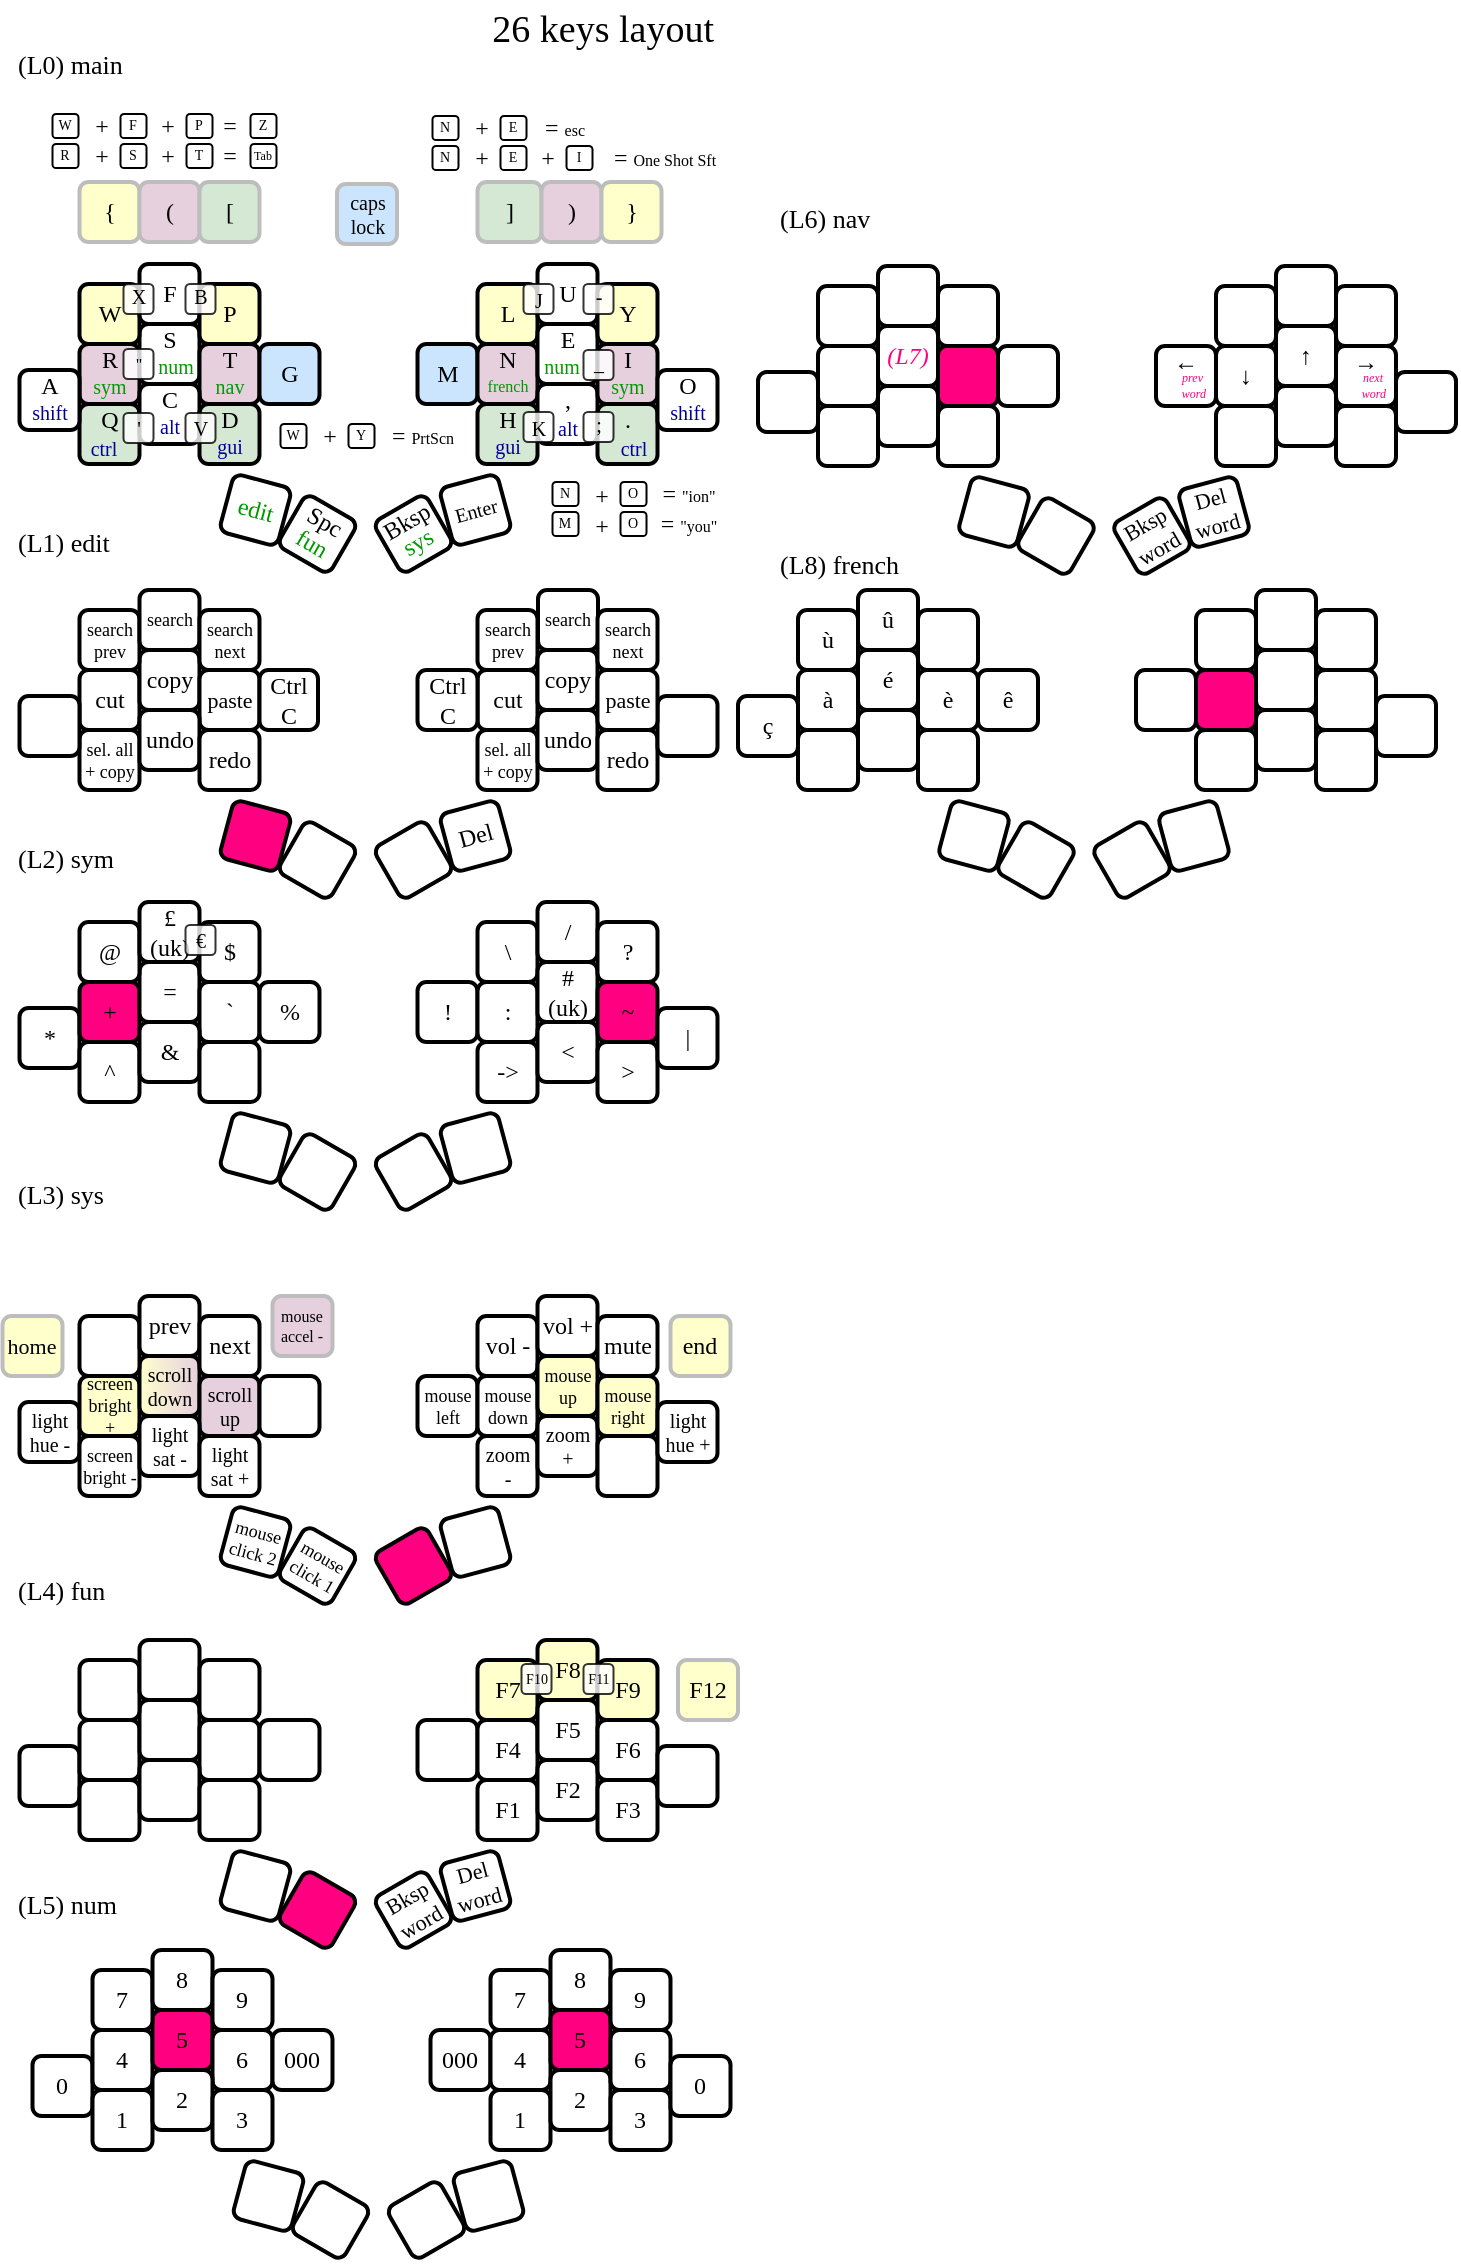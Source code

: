 <mxfile version="24.8.4">
  <diagram name="Page-1" id="VxbZsfQ6vlXJQv2ikdC8">
    <mxGraphModel dx="1147" dy="609" grid="1" gridSize="10" guides="1" tooltips="1" connect="1" arrows="1" fold="1" page="1" pageScale="1" pageWidth="827" pageHeight="1169" math="0" shadow="0">
      <root>
        <mxCell id="0" />
        <mxCell id="1" parent="0" />
        <mxCell id="W65jjInmlXqQC7ASUcbz-11" value="" style="group" parent="1" vertex="1" connectable="0">
          <mxGeometry x="50.75" y="207" width="30" height="30" as="geometry" />
        </mxCell>
        <mxCell id="Ht8cUeteIGSEXaey3JQ4-4" value="Q&#xa;" style="whiteSpace=wrap;glass=0;rounded=1;shadow=0;textShadow=0;strokeWidth=2;perimeterSpacing=2;flipV=1;flipH=1;fillColor=#D5E8D4;fontFamily=Comic Sans MS;fontStyle=0;" parent="W65jjInmlXqQC7ASUcbz-11" vertex="1">
          <mxGeometry width="30" height="30" as="geometry" />
        </mxCell>
        <mxCell id="W65jjInmlXqQC7ASUcbz-9" value="ctrl" style="text;html=1;align=center;verticalAlign=middle;whiteSpace=wrap;rounded=0;fontFamily=Comic Sans MS;fontSize=10;fontColor=#000099;" parent="W65jjInmlXqQC7ASUcbz-11" vertex="1">
          <mxGeometry x="2" y="17" width="20" height="10" as="geometry" />
        </mxCell>
        <mxCell id="Ht8cUeteIGSEXaey3JQ4-3" value="R&#xa;" style="whiteSpace=wrap;glass=0;rounded=1;shadow=0;textShadow=0;strokeWidth=2;perimeterSpacing=2;flipV=1;flipH=1;fillColor=#E6D0DE;fontFamily=Comic Sans MS;fontStyle=0;" parent="1" vertex="1">
          <mxGeometry x="50.75" y="177" width="30" height="30" as="geometry" />
        </mxCell>
        <mxCell id="Ht8cUeteIGSEXaey3JQ4-5" value="S&#xa;" style="whiteSpace=wrap;glass=0;rounded=1;shadow=0;textShadow=0;strokeWidth=2;perimeterSpacing=2;flipV=1;flipH=1;fontFamily=Comic Sans MS;fontStyle=0;" parent="1" vertex="1">
          <mxGeometry x="80.75" y="167" width="30" height="30" as="geometry" />
        </mxCell>
        <mxCell id="Ht8cUeteIGSEXaey3JQ4-6" value="T&#xa;" style="whiteSpace=wrap;glass=0;rounded=1;shadow=0;textShadow=0;strokeWidth=2;perimeterSpacing=2;flipV=1;flipH=1;fillColor=#E6D0DE;fontFamily=Comic Sans MS;fontStyle=0;" parent="1" vertex="1">
          <mxGeometry x="110.75" y="177" width="30" height="30" as="geometry" />
        </mxCell>
        <mxCell id="Ht8cUeteIGSEXaey3JQ4-7" value="C&#xa;" style="whiteSpace=wrap;glass=0;rounded=1;shadow=0;textShadow=0;strokeWidth=2;perimeterSpacing=2;flipV=1;flipH=1;fontFamily=Comic Sans MS;fontStyle=0;" parent="1" vertex="1">
          <mxGeometry x="80.75" y="197" width="30" height="30" as="geometry" />
        </mxCell>
        <mxCell id="Ht8cUeteIGSEXaey3JQ4-8" value="D&#xa;" style="whiteSpace=wrap;glass=0;rounded=1;shadow=0;textShadow=0;strokeWidth=2;perimeterSpacing=2;flipV=1;flipH=1;fillColor=#D5E8D4;fontFamily=Comic Sans MS;fontStyle=0;" parent="1" vertex="1">
          <mxGeometry x="110.75" y="207" width="30" height="30" as="geometry" />
        </mxCell>
        <mxCell id="Ht8cUeteIGSEXaey3JQ4-9" value="W" style="whiteSpace=wrap;glass=0;rounded=1;shadow=0;textShadow=0;strokeWidth=2;perimeterSpacing=2;flipV=1;flipH=1;fillColor=#FFFFCC;fontFamily=Comic Sans MS;fontStyle=0;" parent="1" vertex="1">
          <mxGeometry x="50.75" y="147" width="30" height="30" as="geometry" />
        </mxCell>
        <mxCell id="Ht8cUeteIGSEXaey3JQ4-10" value="F" style="whiteSpace=wrap;glass=0;rounded=1;shadow=0;textShadow=0;strokeWidth=2;perimeterSpacing=2;fontFamily=Comic Sans MS;fontStyle=0;" parent="1" vertex="1">
          <mxGeometry x="80.75" y="137" width="30" height="30" as="geometry" />
        </mxCell>
        <mxCell id="Ht8cUeteIGSEXaey3JQ4-11" value="P" style="whiteSpace=wrap;glass=0;rounded=1;shadow=0;textShadow=0;strokeWidth=2;perimeterSpacing=2;flipV=1;flipH=1;fillColor=#FFFFCC;fontFamily=Comic Sans MS;fontStyle=0;" parent="1" vertex="1">
          <mxGeometry x="110.75" y="147" width="30" height="30" as="geometry" />
        </mxCell>
        <mxCell id="Ht8cUeteIGSEXaey3JQ4-13" value="G" style="whiteSpace=wrap;glass=0;rounded=1;shadow=0;textShadow=0;strokeWidth=2;perimeterSpacing=2;flipV=1;flipH=1;fillColor=#CCE5FF;fontFamily=Comic Sans MS;fontStyle=0;" parent="1" vertex="1">
          <mxGeometry x="140.75" y="177" width="30" height="30" as="geometry" />
        </mxCell>
        <mxCell id="Ht8cUeteIGSEXaey3JQ4-14" value="M" style="whiteSpace=wrap;glass=0;rounded=1;shadow=0;textShadow=0;strokeWidth=2;perimeterSpacing=2;flipV=1;flipH=1;fillColor=#CCE5FF;fontFamily=Comic Sans MS;fontStyle=0;" parent="1" vertex="1">
          <mxGeometry x="219.75" y="177" width="30" height="30" as="geometry" />
        </mxCell>
        <mxCell id="Ht8cUeteIGSEXaey3JQ4-16" value="N&#xa;" style="whiteSpace=wrap;glass=0;rounded=1;shadow=0;textShadow=0;strokeWidth=2;perimeterSpacing=2;flipV=1;flipH=1;fillColor=#E6D0DE;fontFamily=Comic Sans MS;fontStyle=0;" parent="1" vertex="1">
          <mxGeometry x="249.75" y="177" width="30" height="30" as="geometry" />
        </mxCell>
        <mxCell id="Ht8cUeteIGSEXaey3JQ4-17" value="H&#xa;" style="whiteSpace=wrap;glass=0;rounded=1;shadow=0;textShadow=0;strokeWidth=2;perimeterSpacing=2;flipV=1;flipH=1;fillColor=#D5E8D4;fontFamily=Comic Sans MS;fontStyle=0;" parent="1" vertex="1">
          <mxGeometry x="249.75" y="207" width="30" height="30" as="geometry" />
        </mxCell>
        <mxCell id="Ht8cUeteIGSEXaey3JQ4-18" value="L" style="whiteSpace=wrap;glass=0;rounded=1;shadow=0;textShadow=0;strokeWidth=2;perimeterSpacing=2;flipV=1;flipH=1;fillColor=#FFFFCC;fontFamily=Comic Sans MS;fontStyle=0;" parent="1" vertex="1">
          <mxGeometry x="249.75" y="147" width="30" height="30" as="geometry" />
        </mxCell>
        <mxCell id="Ht8cUeteIGSEXaey3JQ4-19" value="&#xa;E&#xa;&#xa;" style="whiteSpace=wrap;glass=0;rounded=1;shadow=0;textShadow=0;strokeWidth=2;perimeterSpacing=2;flipV=1;flipH=1;fontFamily=Comic Sans MS;fontStyle=0;" parent="1" vertex="1">
          <mxGeometry x="279.75" y="167" width="30" height="30" as="geometry" />
        </mxCell>
        <mxCell id="Ht8cUeteIGSEXaey3JQ4-20" value=",&#xa;" style="whiteSpace=wrap;glass=0;rounded=1;shadow=0;textShadow=0;strokeWidth=2;perimeterSpacing=2;flipV=1;flipH=1;fontFamily=Comic Sans MS;fontStyle=0;" parent="1" vertex="1">
          <mxGeometry x="279.75" y="197" width="30" height="30" as="geometry" />
        </mxCell>
        <mxCell id="Ht8cUeteIGSEXaey3JQ4-21" value="U" style="whiteSpace=wrap;glass=0;rounded=1;shadow=0;textShadow=0;strokeWidth=2;perimeterSpacing=2;flipV=1;flipH=1;fontFamily=Comic Sans MS;fontStyle=0;" parent="1" vertex="1">
          <mxGeometry x="279.75" y="137" width="30" height="30" as="geometry" />
        </mxCell>
        <mxCell id="Ht8cUeteIGSEXaey3JQ4-22" value="I&#xa;" style="whiteSpace=wrap;glass=0;rounded=1;shadow=0;textShadow=0;strokeWidth=2;perimeterSpacing=2;flipV=1;flipH=1;fillColor=#E6D0DE;fontFamily=Comic Sans MS;fontStyle=0;" parent="1" vertex="1">
          <mxGeometry x="309.75" y="177" width="30" height="30" as="geometry" />
        </mxCell>
        <mxCell id="Ht8cUeteIGSEXaey3JQ4-23" value=".&#xa;" style="whiteSpace=wrap;glass=0;rounded=1;shadow=0;textShadow=0;strokeWidth=2;perimeterSpacing=2;flipV=1;flipH=1;fillColor=#D5E8D4;fontFamily=Comic Sans MS;fontStyle=0;" parent="1" vertex="1">
          <mxGeometry x="309.75" y="207" width="30" height="30" as="geometry" />
        </mxCell>
        <mxCell id="Ht8cUeteIGSEXaey3JQ4-24" value="Y" style="whiteSpace=wrap;glass=0;rounded=1;shadow=0;textShadow=0;strokeWidth=2;perimeterSpacing=2;flipV=1;flipH=1;fillColor=#FFFFCC;fontFamily=Comic Sans MS;fontStyle=0;" parent="1" vertex="1">
          <mxGeometry x="309.75" y="147" width="30" height="30" as="geometry" />
        </mxCell>
        <mxCell id="Ht8cUeteIGSEXaey3JQ4-25" value="O&#xa;" style="whiteSpace=wrap;glass=0;rounded=1;shadow=0;textShadow=0;strokeWidth=2;perimeterSpacing=2;flipV=1;flipH=1;fontFamily=Comic Sans MS;fontStyle=0;" parent="1" vertex="1">
          <mxGeometry x="339.75" y="190" width="30" height="30" as="geometry" />
        </mxCell>
        <mxCell id="Ht8cUeteIGSEXaey3JQ4-27" value="edit" style="whiteSpace=wrap;glass=0;rounded=1;shadow=0;textShadow=0;rotation=15;direction=west;strokeWidth=2;perimeterSpacing=2;flipV=1;flipH=1;fontFamily=Comic Sans MS;fontStyle=0;fontColor=#009900;" parent="1" vertex="1">
          <mxGeometry x="123.75" y="245" width="30" height="30" as="geometry" />
        </mxCell>
        <mxCell id="Ht8cUeteIGSEXaey3JQ4-28" value="Spc&#xa;" style="whiteSpace=wrap;glass=0;rounded=1;shadow=0;textShadow=0;rotation=30;direction=north;strokeWidth=2;perimeterSpacing=2;flipV=1;flipH=1;fontFamily=Comic Sans MS;fontStyle=0;" parent="1" vertex="1">
          <mxGeometry x="154.75" y="257" width="30" height="30" as="geometry" />
        </mxCell>
        <mxCell id="Ht8cUeteIGSEXaey3JQ4-29" value="Bksp&#xa;" style="whiteSpace=wrap;glass=0;rounded=1;shadow=0;textShadow=0;rotation=-30;direction=north;strokeWidth=2;perimeterSpacing=2;flipV=1;flipH=1;fontFamily=Comic Sans MS;fontStyle=0;" parent="1" vertex="1">
          <mxGeometry x="202.75" y="257" width="30" height="30" as="geometry" />
        </mxCell>
        <mxCell id="Ht8cUeteIGSEXaey3JQ4-30" value="Enter" style="whiteSpace=wrap;glass=0;rounded=1;shadow=0;textShadow=0;rotation=-15;direction=west;strokeWidth=2;perimeterSpacing=2;flipV=1;flipH=1;fontFamily=Comic Sans MS;fontStyle=0;fontSize=10;" parent="1" vertex="1">
          <mxGeometry x="233.75" y="245" width="30" height="30" as="geometry" />
        </mxCell>
        <mxCell id="Ht8cUeteIGSEXaey3JQ4-33" value="cut" style="whiteSpace=wrap;glass=0;rounded=1;shadow=0;textShadow=0;strokeWidth=2;perimeterSpacing=2;flipV=1;flipH=1;fontFamily=Comic Sans MS;fontStyle=0;" parent="1" vertex="1">
          <mxGeometry x="50.75" y="340" width="30" height="30" as="geometry" />
        </mxCell>
        <mxCell id="Ht8cUeteIGSEXaey3JQ4-34" value="sel. all + copy" style="whiteSpace=wrap;glass=0;rounded=1;shadow=0;textShadow=0;strokeWidth=2;perimeterSpacing=2;flipV=1;flipH=1;fontFamily=Comic Sans MS;fontStyle=0;fontSize=9;" parent="1" vertex="1">
          <mxGeometry x="50.75" y="370" width="30" height="30" as="geometry" />
        </mxCell>
        <mxCell id="Ht8cUeteIGSEXaey3JQ4-35" value="copy" style="whiteSpace=wrap;glass=0;rounded=1;shadow=0;textShadow=0;strokeWidth=2;perimeterSpacing=2;flipV=1;flipH=1;fontFamily=Comic Sans MS;fontStyle=0;" parent="1" vertex="1">
          <mxGeometry x="80.75" y="330" width="30" height="30" as="geometry" />
        </mxCell>
        <mxCell id="Ht8cUeteIGSEXaey3JQ4-36" value="paste" style="whiteSpace=wrap;glass=0;rounded=1;shadow=0;textShadow=0;fontSize=11;strokeWidth=2;perimeterSpacing=2;flipV=1;flipH=1;fontFamily=Comic Sans MS;fontStyle=0;" parent="1" vertex="1">
          <mxGeometry x="110.75" y="340" width="30" height="30" as="geometry" />
        </mxCell>
        <mxCell id="Ht8cUeteIGSEXaey3JQ4-37" value="undo" style="whiteSpace=wrap;glass=0;rounded=1;shadow=0;textShadow=0;strokeWidth=2;perimeterSpacing=2;flipV=1;flipH=1;fontFamily=Comic Sans MS;fontStyle=0;" parent="1" vertex="1">
          <mxGeometry x="80.75" y="360" width="30" height="30" as="geometry" />
        </mxCell>
        <mxCell id="Ht8cUeteIGSEXaey3JQ4-38" value="redo" style="whiteSpace=wrap;glass=0;rounded=1;shadow=0;textShadow=0;strokeWidth=2;perimeterSpacing=2;flipV=1;flipH=1;fontFamily=Comic Sans MS;fontStyle=0;" parent="1" vertex="1">
          <mxGeometry x="110.75" y="370" width="30" height="30" as="geometry" />
        </mxCell>
        <mxCell id="Ht8cUeteIGSEXaey3JQ4-39" value="search&#xa;prev" style="whiteSpace=wrap;glass=0;rounded=1;shadow=0;textShadow=0;strokeWidth=2;perimeterSpacing=2;flipV=1;flipH=1;fontFamily=Comic Sans MS;fontStyle=0;fontSize=9;" parent="1" vertex="1">
          <mxGeometry x="50.75" y="310" width="30" height="30" as="geometry" />
        </mxCell>
        <mxCell id="Ht8cUeteIGSEXaey3JQ4-40" value="search" style="whiteSpace=wrap;glass=0;rounded=1;shadow=0;textShadow=0;fontSize=9;strokeWidth=2;perimeterSpacing=2;flipV=1;flipH=1;fontFamily=Comic Sans MS;fontStyle=0;" parent="1" vertex="1">
          <mxGeometry x="80.75" y="300" width="30" height="30" as="geometry" />
        </mxCell>
        <mxCell id="Ht8cUeteIGSEXaey3JQ4-41" value="search&#xa;next" style="whiteSpace=wrap;glass=0;rounded=1;shadow=0;textShadow=0;strokeWidth=2;perimeterSpacing=2;flipV=1;flipH=1;fontFamily=Comic Sans MS;fontStyle=0;fontSize=9;" parent="1" vertex="1">
          <mxGeometry x="110.75" y="310" width="30" height="30" as="geometry" />
        </mxCell>
        <mxCell id="Ht8cUeteIGSEXaey3JQ4-42" value="Ctrl C" style="whiteSpace=wrap;glass=0;rounded=1;shadow=0;textShadow=0;strokeWidth=2;perimeterSpacing=2;flipV=1;flipH=1;fontFamily=Comic Sans MS;fontStyle=0;" parent="1" vertex="1">
          <mxGeometry x="140.75" y="340" width="29.25" height="30" as="geometry" />
        </mxCell>
        <mxCell id="Ht8cUeteIGSEXaey3JQ4-46" value="cut" style="whiteSpace=wrap;glass=0;rounded=1;shadow=0;textShadow=0;strokeWidth=2;perimeterSpacing=2;flipV=1;flipH=1;fontFamily=Comic Sans MS;fontStyle=0;" parent="1" vertex="1">
          <mxGeometry x="249.75" y="340" width="30" height="30" as="geometry" />
        </mxCell>
        <mxCell id="Ht8cUeteIGSEXaey3JQ4-47" value="sel. all + copy" style="whiteSpace=wrap;glass=0;rounded=1;shadow=0;textShadow=0;strokeWidth=2;perimeterSpacing=2;flipV=1;flipH=1;fontFamily=Comic Sans MS;fontStyle=0;fontSize=9;" parent="1" vertex="1">
          <mxGeometry x="249.75" y="370" width="30" height="30" as="geometry" />
        </mxCell>
        <mxCell id="Ht8cUeteIGSEXaey3JQ4-48" value="search&#xa;prev" style="whiteSpace=wrap;glass=0;rounded=1;shadow=0;textShadow=0;fontSize=9;strokeWidth=2;perimeterSpacing=2;flipV=1;flipH=1;fontFamily=Comic Sans MS;fontStyle=0;" parent="1" vertex="1">
          <mxGeometry x="249.75" y="310" width="30" height="30" as="geometry" />
        </mxCell>
        <mxCell id="Ht8cUeteIGSEXaey3JQ4-49" value="copy" style="whiteSpace=wrap;glass=0;rounded=1;shadow=0;textShadow=0;strokeWidth=2;perimeterSpacing=2;flipV=1;flipH=1;fontFamily=Comic Sans MS;fontStyle=0;" parent="1" vertex="1">
          <mxGeometry x="279.75" y="330" width="30" height="30" as="geometry" />
        </mxCell>
        <mxCell id="Ht8cUeteIGSEXaey3JQ4-50" value="undo" style="whiteSpace=wrap;glass=0;rounded=1;shadow=0;textShadow=0;strokeWidth=2;perimeterSpacing=2;flipV=1;flipH=1;fontFamily=Comic Sans MS;fontStyle=0;" parent="1" vertex="1">
          <mxGeometry x="279.75" y="360" width="30" height="30" as="geometry" />
        </mxCell>
        <mxCell id="Ht8cUeteIGSEXaey3JQ4-51" value="search" style="whiteSpace=wrap;glass=0;rounded=1;shadow=0;textShadow=0;strokeWidth=2;perimeterSpacing=2;flipV=1;flipH=1;fontFamily=Comic Sans MS;fontStyle=0;gradientColor=none;gradientDirection=radial;fontSize=9;" parent="1" vertex="1">
          <mxGeometry x="280" y="300" width="30" height="30" as="geometry" />
        </mxCell>
        <mxCell id="Ht8cUeteIGSEXaey3JQ4-53" value="redo" style="whiteSpace=wrap;glass=0;rounded=1;shadow=0;textShadow=0;strokeWidth=2;perimeterSpacing=2;flipV=1;flipH=1;fontFamily=Comic Sans MS;fontStyle=0;fontSize=12;" parent="1" vertex="1">
          <mxGeometry x="309.75" y="370" width="30" height="30" as="geometry" />
        </mxCell>
        <mxCell id="Ht8cUeteIGSEXaey3JQ4-54" value="search&#xa;next" style="whiteSpace=wrap;glass=0;rounded=1;shadow=0;textShadow=0;strokeWidth=2;perimeterSpacing=2;flipV=1;flipH=1;fontFamily=Comic Sans MS;fontStyle=0;fontSize=9;" parent="1" vertex="1">
          <mxGeometry x="309.75" y="310" width="30" height="30" as="geometry" />
        </mxCell>
        <mxCell id="Ht8cUeteIGSEXaey3JQ4-55" value="" style="whiteSpace=wrap;glass=0;rounded=1;shadow=0;textShadow=0;strokeWidth=2;perimeterSpacing=2;flipV=1;flipH=1;fontFamily=Comic Sans MS;fontStyle=0;" parent="1" vertex="1">
          <mxGeometry x="339.75" y="353" width="30" height="30" as="geometry" />
        </mxCell>
        <mxCell id="Ht8cUeteIGSEXaey3JQ4-57" value="" style="whiteSpace=wrap;glass=0;rounded=1;shadow=0;textShadow=0;rotation=15;direction=west;labelBackgroundColor=none;fillColor=#FF0080;strokeWidth=2;perimeterSpacing=2;flipV=1;flipH=1;fontFamily=Comic Sans MS;fontStyle=0;" parent="1" vertex="1">
          <mxGeometry x="123.75" y="408" width="30" height="30" as="geometry" />
        </mxCell>
        <mxCell id="Ht8cUeteIGSEXaey3JQ4-58" value="" style="whiteSpace=wrap;glass=0;rounded=1;shadow=0;textShadow=0;rotation=30;direction=north;strokeWidth=2;perimeterSpacing=2;flipV=1;flipH=1;fontFamily=Comic Sans MS;fontStyle=0;" parent="1" vertex="1">
          <mxGeometry x="154.75" y="420" width="30" height="30" as="geometry" />
        </mxCell>
        <mxCell id="Ht8cUeteIGSEXaey3JQ4-59" value="" style="whiteSpace=wrap;glass=0;rounded=1;shadow=0;textShadow=0;rotation=-30;direction=north;strokeWidth=2;perimeterSpacing=2;fontFamily=Comic Sans MS;fontStyle=0;" parent="1" vertex="1">
          <mxGeometry x="202.75" y="420" width="30" height="30" as="geometry" />
        </mxCell>
        <mxCell id="Ht8cUeteIGSEXaey3JQ4-60" value="Del" style="whiteSpace=wrap;glass=0;rounded=1;shadow=0;textShadow=0;rotation=-15;direction=west;strokeWidth=2;perimeterSpacing=2;flipV=1;flipH=1;fontFamily=Comic Sans MS;fontStyle=0;" parent="1" vertex="1">
          <mxGeometry x="233.75" y="408" width="30" height="30" as="geometry" />
        </mxCell>
        <mxCell id="Ht8cUeteIGSEXaey3JQ4-61" value="{" style="whiteSpace=wrap;glass=0;rounded=1;shadow=0;textShadow=0;strokeWidth=2;perimeterSpacing=2;flipV=1;flipH=1;fillColor=#FFFFCC;strokeColor=#BDBDBD;fontFamily=Comic Sans MS;fontStyle=0;" parent="1" vertex="1">
          <mxGeometry x="50.75" y="96" width="30" height="30" as="geometry" />
        </mxCell>
        <mxCell id="Ht8cUeteIGSEXaey3JQ4-62" value="(" style="whiteSpace=wrap;glass=0;rounded=1;shadow=0;textShadow=0;strokeWidth=2;perimeterSpacing=2;flipV=1;flipH=1;fillColor=#E6D0DE;strokeColor=#BDBDBD;fontFamily=Comic Sans MS;fontStyle=0;" parent="1" vertex="1">
          <mxGeometry x="80.75" y="96" width="30" height="30" as="geometry" />
        </mxCell>
        <mxCell id="Ht8cUeteIGSEXaey3JQ4-63" value="[" style="whiteSpace=wrap;glass=0;rounded=1;shadow=0;textShadow=0;strokeWidth=2;perimeterSpacing=2;flipV=1;flipH=1;fillColor=#D5E8D4;strokeColor=#BDBDBD;fontFamily=Comic Sans MS;fontStyle=0;" parent="1" vertex="1">
          <mxGeometry x="110.75" y="96" width="30" height="30" as="geometry" />
        </mxCell>
        <mxCell id="Ht8cUeteIGSEXaey3JQ4-64" value="B" style="glass=0;rounded=1;shadow=0;textShadow=0;strokeWidth=1;perimeterSpacing=0;flipV=1;flipH=1;fontSize=10;opacity=80;fillColor=#FFFFFF;verticalAlign=bottom;fontFamily=Comic Sans MS;fontStyle=0;strokeColor=#000000;labelBackgroundColor=none;labelBorderColor=none;whiteSpace=wrap;align=center;fontColor=default;" parent="1" vertex="1">
          <mxGeometry x="103.75" y="147" width="15" height="15" as="geometry" />
        </mxCell>
        <mxCell id="Ht8cUeteIGSEXaey3JQ4-65" value="X" style="glass=0;rounded=1;shadow=0;textShadow=0;strokeWidth=1;perimeterSpacing=0;flipV=1;flipH=1;fontSize=10;opacity=80;fillColor=#FFFFFF;verticalAlign=bottom;fontFamily=Comic Sans MS;fontStyle=0;strokeColor=#000000;labelBackgroundColor=none;labelBorderColor=none;whiteSpace=wrap;" parent="1" vertex="1">
          <mxGeometry x="72.75" y="147" width="15" height="15" as="geometry" />
        </mxCell>
        <mxCell id="Ht8cUeteIGSEXaey3JQ4-67" value="]" style="whiteSpace=wrap;glass=0;rounded=1;shadow=0;textShadow=0;strokeWidth=2;perimeterSpacing=2;flipV=1;flipH=1;fillColor=#D5E8D4;strokeColor=#BDBDBD;fontFamily=Comic Sans MS;fontStyle=0;" parent="1" vertex="1">
          <mxGeometry x="249.75" y="96" width="32" height="30" as="geometry" />
        </mxCell>
        <mxCell id="Ht8cUeteIGSEXaey3JQ4-68" value=")" style="whiteSpace=wrap;glass=0;rounded=1;shadow=0;textShadow=0;strokeWidth=2;perimeterSpacing=2;flipV=1;flipH=1;fillColor=#E6D0DE;strokeColor=#BDBDBD;fontFamily=Comic Sans MS;fontStyle=0;" parent="1" vertex="1">
          <mxGeometry x="281.75" y="96" width="30" height="30" as="geometry" />
        </mxCell>
        <mxCell id="Ht8cUeteIGSEXaey3JQ4-69" value="}" style="whiteSpace=wrap;glass=0;rounded=1;shadow=0;textShadow=0;strokeWidth=2;perimeterSpacing=2;flipV=1;flipH=1;fillColor=#FFFFCC;strokeColor=#BDBDBD;fontFamily=Comic Sans MS;fontStyle=0;" parent="1" vertex="1">
          <mxGeometry x="311.75" y="96" width="30" height="30" as="geometry" />
        </mxCell>
        <mxCell id="Ht8cUeteIGSEXaey3JQ4-70" value="J" style="glass=0;rounded=1;shadow=0;textShadow=0;strokeWidth=1;perimeterSpacing=0;flipV=1;flipH=1;fontSize=10;opacity=80;fillColor=#FFFFFF;verticalAlign=middle;fontFamily=Comic Sans MS;fontStyle=0;strokeColor=#000000;labelBackgroundColor=none;labelBorderColor=none;whiteSpace=wrap;align=center;fontColor=default;" parent="1" vertex="1">
          <mxGeometry x="272.75" y="147" width="15" height="15" as="geometry" />
        </mxCell>
        <mxCell id="Ht8cUeteIGSEXaey3JQ4-71" value="-" style="glass=0;rounded=1;shadow=0;textShadow=0;strokeWidth=1;perimeterSpacing=0;flipV=1;flipH=1;fontSize=10;opacity=80;fillColor=#FFFFFF;verticalAlign=bottom;fontFamily=Comic Sans MS;fontStyle=0;strokeColor=#000000;labelBackgroundColor=none;labelBorderColor=none;whiteSpace=wrap;align=center;fontColor=default;" parent="1" vertex="1">
          <mxGeometry x="302.75" y="147" width="15" height="15" as="geometry" />
        </mxCell>
        <mxCell id="Ht8cUeteIGSEXaey3JQ4-73" value="_" style="glass=0;rounded=1;shadow=0;textShadow=0;strokeWidth=1;perimeterSpacing=0;flipV=1;flipH=1;fontSize=10;opacity=80;fillColor=#FFFFFF;verticalAlign=bottom;fontStyle=0;fontFamily=Comic Sans MS;strokeColor=#000000;labelBackgroundColor=none;labelBorderColor=none;whiteSpace=wrap;align=center;fontColor=default;" parent="1" vertex="1">
          <mxGeometry x="302.75" y="180" width="15" height="15" as="geometry" />
        </mxCell>
        <mxCell id="Ht8cUeteIGSEXaey3JQ4-74" value="K" style="glass=0;rounded=1;shadow=0;textShadow=0;strokeWidth=1;perimeterSpacing=0;flipV=1;flipH=1;fontSize=10;opacity=80;fillColor=#FFFFFF;verticalAlign=middle;fontFamily=Comic Sans MS;fontStyle=0;strokeColor=#000000;labelBackgroundColor=none;labelBorderColor=none;whiteSpace=wrap;align=center;fontColor=default;" parent="1" vertex="1">
          <mxGeometry x="272.75" y="211" width="15" height="15" as="geometry" />
        </mxCell>
        <mxCell id="Ht8cUeteIGSEXaey3JQ4-75" value=";" style="glass=0;rounded=1;shadow=0;textShadow=0;strokeWidth=1;perimeterSpacing=0;flipV=1;flipH=1;fontSize=10;opacity=80;fillColor=#FFFFFF;verticalAlign=bottom;fontFamily=Comic Sans MS;fontStyle=0;strokeColor=#000000;labelBackgroundColor=none;labelBorderColor=none;whiteSpace=wrap;align=center;fontColor=default;" parent="1" vertex="1">
          <mxGeometry x="302.75" y="211" width="15" height="15" as="geometry" />
        </mxCell>
        <mxCell id="Ht8cUeteIGSEXaey3JQ4-76" value="*" style="whiteSpace=wrap;glass=0;rounded=1;shadow=0;textShadow=0;fontSize=12;strokeWidth=2;perimeterSpacing=2;flipV=1;flipH=1;fontFamily=Comic Sans MS;fontStyle=0;" parent="1" vertex="1">
          <mxGeometry x="20.75" y="509" width="30" height="30" as="geometry" />
        </mxCell>
        <mxCell id="Ht8cUeteIGSEXaey3JQ4-78" value="+" style="whiteSpace=wrap;glass=0;rounded=1;shadow=0;textShadow=0;strokeWidth=2;perimeterSpacing=2;flipV=1;flipH=1;fontFamily=Comic Sans MS;fontStyle=0;fillColor=#FF0080;" parent="1" vertex="1">
          <mxGeometry x="50.75" y="496" width="30" height="30" as="geometry" />
        </mxCell>
        <mxCell id="Ht8cUeteIGSEXaey3JQ4-79" value="^" style="whiteSpace=wrap;glass=0;rounded=1;shadow=0;textShadow=0;strokeWidth=2;perimeterSpacing=2;flipV=1;flipH=1;fontFamily=Comic Sans MS;fontStyle=0;" parent="1" vertex="1">
          <mxGeometry x="50.75" y="526" width="30" height="30" as="geometry" />
        </mxCell>
        <mxCell id="Ht8cUeteIGSEXaey3JQ4-80" value="=" style="whiteSpace=wrap;glass=0;rounded=1;shadow=0;textShadow=0;strokeWidth=2;perimeterSpacing=2;flipV=1;flipH=1;fontFamily=Comic Sans MS;fontStyle=0;" parent="1" vertex="1">
          <mxGeometry x="80.75" y="486" width="30" height="30" as="geometry" />
        </mxCell>
        <mxCell id="Ht8cUeteIGSEXaey3JQ4-81" value="`" style="whiteSpace=wrap;glass=0;rounded=1;shadow=0;textShadow=0;fontSize=12;strokeWidth=2;perimeterSpacing=2;flipV=1;flipH=1;fontFamily=Comic Sans MS;fontStyle=0;" parent="1" vertex="1">
          <mxGeometry x="110.75" y="496" width="30" height="30" as="geometry" />
        </mxCell>
        <mxCell id="Ht8cUeteIGSEXaey3JQ4-82" value="&amp;" style="whiteSpace=wrap;glass=0;rounded=1;shadow=0;textShadow=0;strokeWidth=2;perimeterSpacing=2;flipV=1;flipH=1;fontFamily=Comic Sans MS;fontStyle=0;" parent="1" vertex="1">
          <mxGeometry x="80.75" y="516" width="30" height="30" as="geometry" />
        </mxCell>
        <mxCell id="Ht8cUeteIGSEXaey3JQ4-83" value="" style="whiteSpace=wrap;glass=0;rounded=1;shadow=0;textShadow=0;strokeWidth=2;perimeterSpacing=2;flipV=1;flipH=1;fontFamily=Comic Sans MS;fontStyle=0;" parent="1" vertex="1">
          <mxGeometry x="110.75" y="526" width="30" height="30" as="geometry" />
        </mxCell>
        <mxCell id="Ht8cUeteIGSEXaey3JQ4-84" value="@" style="whiteSpace=wrap;glass=0;rounded=1;shadow=0;textShadow=0;strokeWidth=2;perimeterSpacing=2;flipV=1;flipH=1;fontFamily=Comic Sans MS;fontStyle=0;" parent="1" vertex="1">
          <mxGeometry x="50.75" y="466" width="30" height="30" as="geometry" />
        </mxCell>
        <mxCell id="Ht8cUeteIGSEXaey3JQ4-85" value="£ (uk)" style="whiteSpace=wrap;glass=0;rounded=1;shadow=0;textShadow=0;fontSize=12;strokeWidth=2;perimeterSpacing=2;flipV=1;flipH=1;fontFamily=Comic Sans MS;fontStyle=0;" parent="1" vertex="1">
          <mxGeometry x="80.75" y="456" width="30" height="30" as="geometry" />
        </mxCell>
        <mxCell id="Ht8cUeteIGSEXaey3JQ4-86" value="$" style="whiteSpace=wrap;glass=0;rounded=1;shadow=0;textShadow=0;strokeWidth=2;perimeterSpacing=2;flipV=1;flipH=1;fontFamily=Comic Sans MS;fontStyle=0;" parent="1" vertex="1">
          <mxGeometry x="110.75" y="466" width="30" height="30" as="geometry" />
        </mxCell>
        <mxCell id="Ht8cUeteIGSEXaey3JQ4-87" value="%" style="whiteSpace=wrap;glass=0;rounded=1;shadow=0;textShadow=0;strokeWidth=2;perimeterSpacing=2;flipV=1;flipH=1;fontFamily=Comic Sans MS;fontStyle=0;" parent="1" vertex="1">
          <mxGeometry x="140.75" y="496" width="30" height="30" as="geometry" />
        </mxCell>
        <mxCell id="Ht8cUeteIGSEXaey3JQ4-89" value="!" style="whiteSpace=wrap;glass=0;rounded=1;shadow=0;textShadow=0;strokeWidth=2;perimeterSpacing=2;flipV=1;flipH=1;fontFamily=Comic Sans MS;fontStyle=0;" parent="1" vertex="1">
          <mxGeometry x="219.75" y="496" width="30" height="30" as="geometry" />
        </mxCell>
        <mxCell id="Ht8cUeteIGSEXaey3JQ4-91" value=":" style="whiteSpace=wrap;glass=0;rounded=1;shadow=0;textShadow=0;strokeWidth=2;perimeterSpacing=2;flipV=1;flipH=1;fontFamily=Comic Sans MS;fontStyle=0;" parent="1" vertex="1">
          <mxGeometry x="249.75" y="496" width="30" height="30" as="geometry" />
        </mxCell>
        <mxCell id="Ht8cUeteIGSEXaey3JQ4-92" value="-&gt;" style="whiteSpace=wrap;glass=0;rounded=1;shadow=0;textShadow=0;strokeWidth=2;perimeterSpacing=2;flipV=1;flipH=1;fontFamily=Comic Sans MS;fontStyle=0;" parent="1" vertex="1">
          <mxGeometry x="249.75" y="526" width="30" height="30" as="geometry" />
        </mxCell>
        <mxCell id="Ht8cUeteIGSEXaey3JQ4-93" value="\" style="whiteSpace=wrap;glass=0;rounded=1;shadow=0;textShadow=0;fontSize=12;strokeWidth=2;perimeterSpacing=2;flipV=1;flipH=1;fontFamily=Comic Sans MS;fontStyle=0;" parent="1" vertex="1">
          <mxGeometry x="249.75" y="466" width="30" height="30" as="geometry" />
        </mxCell>
        <mxCell id="Ht8cUeteIGSEXaey3JQ4-94" value="# (uk)" style="whiteSpace=wrap;glass=0;rounded=1;shadow=0;textShadow=0;strokeWidth=2;perimeterSpacing=2;flipV=1;flipH=1;fontFamily=Comic Sans MS;fontStyle=0;" parent="1" vertex="1">
          <mxGeometry x="279.75" y="486" width="30" height="30" as="geometry" />
        </mxCell>
        <mxCell id="Ht8cUeteIGSEXaey3JQ4-95" value="&lt;" style="whiteSpace=wrap;glass=0;rounded=1;shadow=0;textShadow=0;strokeWidth=2;perimeterSpacing=2;flipV=1;flipH=1;fontFamily=Comic Sans MS;fontStyle=0;" parent="1" vertex="1">
          <mxGeometry x="279.75" y="516" width="30" height="30" as="geometry" />
        </mxCell>
        <mxCell id="Ht8cUeteIGSEXaey3JQ4-96" value="/" style="whiteSpace=wrap;glass=0;rounded=1;shadow=0;textShadow=0;strokeWidth=2;perimeterSpacing=2;flipV=1;flipH=1;fontFamily=Comic Sans MS;fontStyle=0;" parent="1" vertex="1">
          <mxGeometry x="279.75" y="456" width="30" height="30" as="geometry" />
        </mxCell>
        <mxCell id="Ht8cUeteIGSEXaey3JQ4-97" value="~" style="whiteSpace=wrap;glass=0;rounded=1;shadow=0;textShadow=0;strokeWidth=2;perimeterSpacing=2;flipV=1;flipH=1;fontFamily=Comic Sans MS;fontStyle=0;fillColor=#FF0080;" parent="1" vertex="1">
          <mxGeometry x="309.75" y="496" width="30" height="30" as="geometry" />
        </mxCell>
        <mxCell id="Ht8cUeteIGSEXaey3JQ4-98" value="&gt;" style="whiteSpace=wrap;glass=0;rounded=1;shadow=0;textShadow=0;strokeWidth=2;perimeterSpacing=2;flipV=1;flipH=1;fontFamily=Comic Sans MS;fontStyle=0;" parent="1" vertex="1">
          <mxGeometry x="309.75" y="526" width="30" height="30" as="geometry" />
        </mxCell>
        <mxCell id="Ht8cUeteIGSEXaey3JQ4-99" value="?" style="whiteSpace=wrap;glass=0;rounded=1;shadow=0;textShadow=0;strokeWidth=2;perimeterSpacing=2;flipV=1;flipH=1;fontFamily=Comic Sans MS;fontStyle=0;" parent="1" vertex="1">
          <mxGeometry x="309.75" y="466" width="30" height="30" as="geometry" />
        </mxCell>
        <mxCell id="Ht8cUeteIGSEXaey3JQ4-100" value="|" style="whiteSpace=wrap;glass=0;rounded=1;shadow=0;textShadow=0;strokeWidth=2;perimeterSpacing=2;flipV=1;flipH=1;fontFamily=Comic Sans MS;fontStyle=0;" parent="1" vertex="1">
          <mxGeometry x="339.75" y="509" width="30" height="30" as="geometry" />
        </mxCell>
        <mxCell id="Ht8cUeteIGSEXaey3JQ4-102" value="" style="whiteSpace=wrap;glass=0;rounded=1;shadow=0;textShadow=0;rotation=15;direction=west;labelBackgroundColor=none;fillColor=#FFFFFF;strokeWidth=2;perimeterSpacing=2;flipV=1;flipH=1;fontFamily=Comic Sans MS;fontStyle=0;" parent="1" vertex="1">
          <mxGeometry x="123.75" y="564" width="30" height="30" as="geometry" />
        </mxCell>
        <mxCell id="Ht8cUeteIGSEXaey3JQ4-103" value="" style="whiteSpace=wrap;glass=0;rounded=1;shadow=0;textShadow=0;rotation=30;direction=north;strokeWidth=2;perimeterSpacing=2;flipV=1;flipH=1;fontFamily=Comic Sans MS;fontStyle=0;" parent="1" vertex="1">
          <mxGeometry x="154.75" y="576" width="30" height="30" as="geometry" />
        </mxCell>
        <mxCell id="Ht8cUeteIGSEXaey3JQ4-104" value="" style="whiteSpace=wrap;glass=0;rounded=1;shadow=0;textShadow=0;rotation=-30;direction=north;strokeWidth=2;perimeterSpacing=2;fontFamily=Comic Sans MS;fontStyle=0;" parent="1" vertex="1">
          <mxGeometry x="202.75" y="576" width="30" height="30" as="geometry" />
        </mxCell>
        <mxCell id="Ht8cUeteIGSEXaey3JQ4-105" value="" style="whiteSpace=wrap;glass=0;rounded=1;shadow=0;textShadow=0;rotation=-15;direction=west;strokeWidth=2;perimeterSpacing=2;flipV=1;flipH=1;fontFamily=Comic Sans MS;fontStyle=0;fillColor=#FFFFFF;gradientColor=none;" parent="1" vertex="1">
          <mxGeometry x="233.75" y="564" width="30" height="30" as="geometry" />
        </mxCell>
        <mxCell id="Ht8cUeteIGSEXaey3JQ4-106" value="light hue -" style="whiteSpace=wrap;glass=0;rounded=1;shadow=0;textShadow=0;fontSize=10;strokeWidth=2;perimeterSpacing=2;flipV=1;flipH=1;fontFamily=Comic Sans MS;fontStyle=0;" parent="1" vertex="1">
          <mxGeometry x="20.75" y="706" width="30" height="30" as="geometry" />
        </mxCell>
        <mxCell id="Ht8cUeteIGSEXaey3JQ4-108" value="screen bright +" style="whiteSpace=wrap;glass=0;rounded=1;shadow=0;textShadow=0;strokeWidth=2;perimeterSpacing=2;flipV=1;flipH=1;fontFamily=Comic Sans MS;fontStyle=0;fontSize=9;gradientColor=none;fillColor=#FFFFCC;" parent="1" vertex="1">
          <mxGeometry x="50.75" y="693" width="30" height="30" as="geometry" />
        </mxCell>
        <mxCell id="Ht8cUeteIGSEXaey3JQ4-109" value="screen bright -" style="whiteSpace=wrap;glass=0;rounded=1;shadow=0;textShadow=0;strokeWidth=2;perimeterSpacing=2;flipV=1;flipH=1;fontFamily=Comic Sans MS;fontStyle=0;fontSize=9;" parent="1" vertex="1">
          <mxGeometry x="50.75" y="723" width="30" height="30" as="geometry" />
        </mxCell>
        <mxCell id="Ht8cUeteIGSEXaey3JQ4-110" value="scroll down" style="whiteSpace=wrap;glass=0;rounded=1;shadow=0;textShadow=0;strokeWidth=2;perimeterSpacing=2;flipV=1;flipH=1;fontFamily=Comic Sans MS;fontStyle=0;fontSize=10;align=center;fillColor=#FFFFCC;gradientColor=#E6D0DE;gradientDirection=west;" parent="1" vertex="1">
          <mxGeometry x="80.75" y="683" width="30" height="30" as="geometry" />
        </mxCell>
        <mxCell id="Ht8cUeteIGSEXaey3JQ4-111" value="scroll up" style="whiteSpace=wrap;glass=0;rounded=1;shadow=0;textShadow=0;fontSize=10;strokeWidth=2;perimeterSpacing=2;flipV=1;flipH=1;fontFamily=Comic Sans MS;fontStyle=0;align=center;fillColor=#E6D0DE;" parent="1" vertex="1">
          <mxGeometry x="110.75" y="693" width="30" height="30" as="geometry" />
        </mxCell>
        <mxCell id="Ht8cUeteIGSEXaey3JQ4-112" value="light sat -" style="whiteSpace=wrap;glass=0;rounded=1;shadow=0;textShadow=0;strokeWidth=2;perimeterSpacing=2;flipV=1;flipH=1;fontFamily=Comic Sans MS;fontStyle=0;fontSize=10;" parent="1" vertex="1">
          <mxGeometry x="80.75" y="713" width="30" height="30" as="geometry" />
        </mxCell>
        <mxCell id="Ht8cUeteIGSEXaey3JQ4-113" value="light sat +" style="whiteSpace=wrap;glass=0;rounded=1;shadow=0;textShadow=0;strokeWidth=2;perimeterSpacing=2;flipV=1;flipH=1;fontFamily=Comic Sans MS;fontStyle=0;fontSize=10;" parent="1" vertex="1">
          <mxGeometry x="110.75" y="723" width="30" height="30" as="geometry" />
        </mxCell>
        <mxCell id="Ht8cUeteIGSEXaey3JQ4-114" value="" style="whiteSpace=wrap;glass=0;rounded=1;shadow=0;textShadow=0;strokeWidth=2;perimeterSpacing=2;flipV=1;flipH=1;fontFamily=Comic Sans MS;fontStyle=0;fontSize=9;" parent="1" vertex="1">
          <mxGeometry x="50.75" y="663" width="30" height="30" as="geometry" />
        </mxCell>
        <mxCell id="Ht8cUeteIGSEXaey3JQ4-115" value="prev" style="whiteSpace=wrap;glass=0;rounded=1;shadow=0;textShadow=0;fontSize=12;strokeWidth=2;perimeterSpacing=2;flipV=1;flipH=1;fontFamily=Comic Sans MS;fontStyle=0;" parent="1" vertex="1">
          <mxGeometry x="80.75" y="653" width="30" height="30" as="geometry" />
        </mxCell>
        <mxCell id="Ht8cUeteIGSEXaey3JQ4-116" value="next" style="whiteSpace=wrap;glass=0;rounded=1;shadow=0;textShadow=0;strokeWidth=2;perimeterSpacing=2;flipV=1;flipH=1;fontFamily=Comic Sans MS;fontStyle=0;" parent="1" vertex="1">
          <mxGeometry x="110.75" y="663" width="30" height="30" as="geometry" />
        </mxCell>
        <mxCell id="Ht8cUeteIGSEXaey3JQ4-117" value="" style="whiteSpace=wrap;glass=0;rounded=1;shadow=0;textShadow=0;strokeWidth=2;perimeterSpacing=2;flipV=1;flipH=1;fontFamily=Comic Sans MS;fontStyle=0;" parent="1" vertex="1">
          <mxGeometry x="140.75" y="693" width="30" height="30" as="geometry" />
        </mxCell>
        <mxCell id="Ht8cUeteIGSEXaey3JQ4-119" value="mouse left" style="whiteSpace=wrap;glass=0;rounded=1;shadow=0;textShadow=0;strokeWidth=2;perimeterSpacing=2;flipV=1;flipH=1;fontFamily=Comic Sans MS;fontStyle=0;fontSize=9;" parent="1" vertex="1">
          <mxGeometry x="219.75" y="693" width="30" height="30" as="geometry" />
        </mxCell>
        <mxCell id="Ht8cUeteIGSEXaey3JQ4-121" value="mouse down" style="whiteSpace=wrap;glass=0;rounded=1;shadow=0;textShadow=0;strokeWidth=2;perimeterSpacing=2;flipV=1;flipH=1;fontFamily=Comic Sans MS;fontStyle=0;fontSize=9;align=center;fillColor=#FFFFFF;" parent="1" vertex="1">
          <mxGeometry x="249.75" y="693" width="30" height="30" as="geometry" />
        </mxCell>
        <mxCell id="Ht8cUeteIGSEXaey3JQ4-122" value="zoom -" style="whiteSpace=wrap;glass=0;rounded=1;shadow=0;textShadow=0;strokeWidth=2;perimeterSpacing=2;flipV=1;flipH=1;fontFamily=Comic Sans MS;fontStyle=0;fontSize=10;" parent="1" vertex="1">
          <mxGeometry x="249.75" y="723" width="30" height="30" as="geometry" />
        </mxCell>
        <mxCell id="Ht8cUeteIGSEXaey3JQ4-123" value="vol -" style="whiteSpace=wrap;glass=0;rounded=1;shadow=0;textShadow=0;fontSize=12;strokeWidth=2;perimeterSpacing=2;flipV=1;flipH=1;fontFamily=Comic Sans MS;fontStyle=0;" parent="1" vertex="1">
          <mxGeometry x="249.75" y="663" width="30" height="30" as="geometry" />
        </mxCell>
        <mxCell id="Ht8cUeteIGSEXaey3JQ4-124" value="mouse up" style="whiteSpace=wrap;glass=0;rounded=1;shadow=0;textShadow=0;strokeWidth=2;perimeterSpacing=2;flipV=1;flipH=1;fontFamily=Comic Sans MS;fontStyle=0;fontSize=9;align=center;fillColor=#FFFFCC;" parent="1" vertex="1">
          <mxGeometry x="279.75" y="683" width="30" height="30" as="geometry" />
        </mxCell>
        <mxCell id="Ht8cUeteIGSEXaey3JQ4-125" value="zoom +" style="whiteSpace=wrap;glass=0;rounded=1;shadow=0;textShadow=0;strokeWidth=2;perimeterSpacing=2;flipV=1;flipH=1;fontFamily=Comic Sans MS;fontStyle=0;fontSize=10;" parent="1" vertex="1">
          <mxGeometry x="279.75" y="713" width="30" height="30" as="geometry" />
        </mxCell>
        <mxCell id="Ht8cUeteIGSEXaey3JQ4-126" value="vol +" style="whiteSpace=wrap;glass=0;rounded=1;shadow=0;textShadow=0;strokeWidth=2;perimeterSpacing=2;flipV=1;flipH=1;fontFamily=Comic Sans MS;fontStyle=0;" parent="1" vertex="1">
          <mxGeometry x="279.75" y="653" width="30" height="30" as="geometry" />
        </mxCell>
        <mxCell id="Ht8cUeteIGSEXaey3JQ4-127" value="mouse right" style="whiteSpace=wrap;glass=0;rounded=1;shadow=0;textShadow=0;strokeWidth=2;perimeterSpacing=2;flipV=1;flipH=1;fontFamily=Comic Sans MS;fontStyle=0;fontSize=9;fillColor=#FFFFCC;" parent="1" vertex="1">
          <mxGeometry x="309.75" y="693" width="30" height="30" as="geometry" />
        </mxCell>
        <mxCell id="Ht8cUeteIGSEXaey3JQ4-128" value="" style="whiteSpace=wrap;glass=0;rounded=1;shadow=0;textShadow=0;strokeWidth=2;perimeterSpacing=2;flipV=1;flipH=1;fontFamily=Comic Sans MS;fontStyle=0;" parent="1" vertex="1">
          <mxGeometry x="309.75" y="723" width="30" height="30" as="geometry" />
        </mxCell>
        <mxCell id="Ht8cUeteIGSEXaey3JQ4-129" value="mute" style="whiteSpace=wrap;glass=0;rounded=1;shadow=0;textShadow=0;strokeWidth=2;perimeterSpacing=2;flipV=1;flipH=1;fontFamily=Comic Sans MS;fontStyle=0;" parent="1" vertex="1">
          <mxGeometry x="309.75" y="663" width="30" height="30" as="geometry" />
        </mxCell>
        <mxCell id="Ht8cUeteIGSEXaey3JQ4-130" value="light hue +" style="whiteSpace=wrap;glass=0;rounded=1;shadow=0;textShadow=0;strokeWidth=2;perimeterSpacing=2;flipV=1;flipH=1;fontFamily=Comic Sans MS;fontStyle=0;fontSize=10;" parent="1" vertex="1">
          <mxGeometry x="339.75" y="706" width="30" height="30" as="geometry" />
        </mxCell>
        <mxCell id="Ht8cUeteIGSEXaey3JQ4-132" value="mouse click 2" style="whiteSpace=wrap;glass=0;rounded=1;shadow=0;textShadow=0;rotation=15;direction=west;labelBackgroundColor=none;fillColor=#FFFFFF;strokeWidth=2;perimeterSpacing=2;flipV=1;flipH=1;fontFamily=Comic Sans MS;fontStyle=0;fontSize=9;" parent="1" vertex="1">
          <mxGeometry x="123.75" y="761" width="30" height="30" as="geometry" />
        </mxCell>
        <mxCell id="Ht8cUeteIGSEXaey3JQ4-133" value="mouse click 1" style="whiteSpace=wrap;glass=0;rounded=1;shadow=0;textShadow=0;rotation=30;direction=north;strokeWidth=2;perimeterSpacing=2;flipV=1;flipH=1;fontFamily=Comic Sans MS;fontStyle=0;fontSize=9;" parent="1" vertex="1">
          <mxGeometry x="154.75" y="773" width="30" height="30" as="geometry" />
        </mxCell>
        <mxCell id="Ht8cUeteIGSEXaey3JQ4-134" value="" style="whiteSpace=wrap;glass=0;rounded=1;shadow=0;textShadow=0;rotation=-30;direction=north;strokeWidth=2;perimeterSpacing=2;fontFamily=Comic Sans MS;fontStyle=0;fillColor=#FF0080;" parent="1" vertex="1">
          <mxGeometry x="202.75" y="773" width="30" height="30" as="geometry" />
        </mxCell>
        <mxCell id="Ht8cUeteIGSEXaey3JQ4-135" value="" style="whiteSpace=wrap;glass=0;rounded=1;shadow=0;textShadow=0;rotation=-15;direction=west;strokeWidth=2;perimeterSpacing=2;flipV=1;flipH=1;fontFamily=Comic Sans MS;fontStyle=0;fillColor=#FFFFFF;" parent="1" vertex="1">
          <mxGeometry x="233.75" y="761" width="30" height="30" as="geometry" />
        </mxCell>
        <mxCell id="Ht8cUeteIGSEXaey3JQ4-136" value="" style="whiteSpace=wrap;glass=0;rounded=1;shadow=0;textShadow=0;fontSize=12;strokeWidth=2;perimeterSpacing=2;flipV=1;flipH=1;fontFamily=Comic Sans MS;fontStyle=0;" parent="1" vertex="1">
          <mxGeometry x="20.75" y="878" width="30" height="30" as="geometry" />
        </mxCell>
        <mxCell id="Ht8cUeteIGSEXaey3JQ4-138" value="" style="whiteSpace=wrap;glass=0;rounded=1;shadow=0;textShadow=0;strokeWidth=2;perimeterSpacing=2;flipV=1;flipH=1;fontFamily=Comic Sans MS;fontStyle=0;fontSize=12;" parent="1" vertex="1">
          <mxGeometry x="50.75" y="865" width="30" height="30" as="geometry" />
        </mxCell>
        <mxCell id="Ht8cUeteIGSEXaey3JQ4-139" value="" style="whiteSpace=wrap;glass=0;rounded=1;shadow=0;textShadow=0;strokeWidth=2;perimeterSpacing=2;flipV=1;flipH=1;fontFamily=Comic Sans MS;fontStyle=0;fontSize=12;" parent="1" vertex="1">
          <mxGeometry x="50.75" y="895" width="30" height="30" as="geometry" />
        </mxCell>
        <mxCell id="Ht8cUeteIGSEXaey3JQ4-140" value="" style="whiteSpace=wrap;glass=0;rounded=1;shadow=0;textShadow=0;strokeWidth=2;perimeterSpacing=2;flipV=1;flipH=1;fontFamily=Comic Sans MS;fontStyle=0;fontSize=12;" parent="1" vertex="1">
          <mxGeometry x="80.75" y="855" width="30" height="30" as="geometry" />
        </mxCell>
        <mxCell id="Ht8cUeteIGSEXaey3JQ4-141" value="" style="whiteSpace=wrap;glass=0;rounded=1;shadow=0;textShadow=0;fontSize=12;strokeWidth=2;perimeterSpacing=2;flipV=1;flipH=1;fontFamily=Comic Sans MS;fontStyle=0;" parent="1" vertex="1">
          <mxGeometry x="110.75" y="865" width="30" height="30" as="geometry" />
        </mxCell>
        <mxCell id="Ht8cUeteIGSEXaey3JQ4-142" value="" style="whiteSpace=wrap;glass=0;rounded=1;shadow=0;textShadow=0;strokeWidth=2;perimeterSpacing=2;flipV=1;flipH=1;fontFamily=Comic Sans MS;fontStyle=0;fontSize=12;" parent="1" vertex="1">
          <mxGeometry x="80.75" y="885" width="30" height="30" as="geometry" />
        </mxCell>
        <mxCell id="Ht8cUeteIGSEXaey3JQ4-143" value="" style="whiteSpace=wrap;glass=0;rounded=1;shadow=0;textShadow=0;strokeWidth=2;perimeterSpacing=2;flipV=1;flipH=1;fontFamily=Comic Sans MS;fontStyle=0;fontSize=12;" parent="1" vertex="1">
          <mxGeometry x="110.75" y="895" width="30" height="30" as="geometry" />
        </mxCell>
        <mxCell id="Ht8cUeteIGSEXaey3JQ4-144" value="" style="whiteSpace=wrap;glass=0;rounded=1;shadow=0;textShadow=0;strokeWidth=2;perimeterSpacing=2;flipV=1;flipH=1;fontFamily=Comic Sans MS;fontStyle=0;fontSize=12;fillColor=#FFFFFF;" parent="1" vertex="1">
          <mxGeometry x="50.75" y="835" width="30" height="30" as="geometry" />
        </mxCell>
        <mxCell id="Ht8cUeteIGSEXaey3JQ4-145" value="" style="whiteSpace=wrap;glass=0;rounded=1;shadow=0;textShadow=0;fontSize=12;strokeWidth=2;perimeterSpacing=2;flipV=1;flipH=1;fontFamily=Comic Sans MS;fontStyle=0;fillColor=#FFFFFF;" parent="1" vertex="1">
          <mxGeometry x="80.75" y="825" width="30" height="30" as="geometry" />
        </mxCell>
        <mxCell id="Ht8cUeteIGSEXaey3JQ4-146" value="" style="whiteSpace=wrap;glass=0;rounded=1;shadow=0;textShadow=0;strokeWidth=2;perimeterSpacing=2;flipV=1;flipH=1;fontFamily=Comic Sans MS;fontStyle=0;fontSize=12;fillColor=#FFFFFF;" parent="1" vertex="1">
          <mxGeometry x="110.75" y="835" width="30" height="30" as="geometry" />
        </mxCell>
        <mxCell id="Ht8cUeteIGSEXaey3JQ4-147" value="" style="whiteSpace=wrap;glass=0;rounded=1;shadow=0;textShadow=0;strokeWidth=2;perimeterSpacing=2;flipV=1;flipH=1;fontFamily=Comic Sans MS;fontStyle=0;" parent="1" vertex="1">
          <mxGeometry x="140.75" y="865" width="30" height="30" as="geometry" />
        </mxCell>
        <mxCell id="Ht8cUeteIGSEXaey3JQ4-149" value="" style="whiteSpace=wrap;glass=0;rounded=1;shadow=0;textShadow=0;strokeWidth=2;perimeterSpacing=2;flipV=1;flipH=1;fontFamily=Comic Sans MS;fontStyle=0;fontSize=12;" parent="1" vertex="1">
          <mxGeometry x="219.75" y="865" width="30" height="30" as="geometry" />
        </mxCell>
        <mxCell id="Ht8cUeteIGSEXaey3JQ4-151" value="F4" style="whiteSpace=wrap;glass=0;rounded=1;shadow=0;textShadow=0;strokeWidth=2;perimeterSpacing=2;flipV=1;flipH=1;fontFamily=Comic Sans MS;fontStyle=0;fontSize=12;" parent="1" vertex="1">
          <mxGeometry x="249.75" y="865" width="30" height="30" as="geometry" />
        </mxCell>
        <mxCell id="Ht8cUeteIGSEXaey3JQ4-152" value="F1" style="whiteSpace=wrap;glass=0;rounded=1;shadow=0;textShadow=0;strokeWidth=2;perimeterSpacing=2;flipV=1;flipH=1;fontFamily=Comic Sans MS;fontStyle=0;fontSize=12;" parent="1" vertex="1">
          <mxGeometry x="249.75" y="895" width="30" height="30" as="geometry" />
        </mxCell>
        <mxCell id="Ht8cUeteIGSEXaey3JQ4-153" value="F7" style="whiteSpace=wrap;glass=0;rounded=1;shadow=0;textShadow=0;fontSize=12;strokeWidth=2;perimeterSpacing=2;flipV=1;flipH=1;fontFamily=Comic Sans MS;fontStyle=0;fillColor=#FFFFCC;" parent="1" vertex="1">
          <mxGeometry x="249.75" y="835" width="30" height="30" as="geometry" />
        </mxCell>
        <mxCell id="Ht8cUeteIGSEXaey3JQ4-154" value="F5" style="whiteSpace=wrap;glass=0;rounded=1;shadow=0;textShadow=0;strokeWidth=2;perimeterSpacing=2;flipV=1;flipH=1;fontFamily=Comic Sans MS;fontStyle=0;fontSize=12;" parent="1" vertex="1">
          <mxGeometry x="279.75" y="855" width="30" height="30" as="geometry" />
        </mxCell>
        <mxCell id="Ht8cUeteIGSEXaey3JQ4-155" value="F2" style="whiteSpace=wrap;glass=0;rounded=1;shadow=0;textShadow=0;strokeWidth=2;perimeterSpacing=2;flipV=1;flipH=1;fontFamily=Comic Sans MS;fontStyle=0;fontSize=12;" parent="1" vertex="1">
          <mxGeometry x="279.75" y="885" width="30" height="30" as="geometry" />
        </mxCell>
        <mxCell id="Ht8cUeteIGSEXaey3JQ4-156" value="F8" style="whiteSpace=wrap;glass=0;rounded=1;shadow=0;textShadow=0;strokeWidth=2;perimeterSpacing=2;flipV=1;flipH=1;fontFamily=Comic Sans MS;fontStyle=0;fontSize=12;fillColor=#FFFFCC;" parent="1" vertex="1">
          <mxGeometry x="279.75" y="825" width="30" height="30" as="geometry" />
        </mxCell>
        <mxCell id="Ht8cUeteIGSEXaey3JQ4-157" value="F6" style="whiteSpace=wrap;glass=0;rounded=1;shadow=0;textShadow=0;strokeWidth=2;perimeterSpacing=2;flipV=1;flipH=1;fontFamily=Comic Sans MS;fontStyle=0;fontSize=12;" parent="1" vertex="1">
          <mxGeometry x="309.75" y="865" width="30" height="30" as="geometry" />
        </mxCell>
        <mxCell id="Ht8cUeteIGSEXaey3JQ4-158" value="F3" style="whiteSpace=wrap;glass=0;rounded=1;shadow=0;textShadow=0;strokeWidth=2;perimeterSpacing=2;flipV=1;flipH=1;fontFamily=Comic Sans MS;fontStyle=0;fontSize=12;" parent="1" vertex="1">
          <mxGeometry x="309.75" y="895" width="30" height="30" as="geometry" />
        </mxCell>
        <mxCell id="Ht8cUeteIGSEXaey3JQ4-159" value="F9" style="whiteSpace=wrap;glass=0;rounded=1;shadow=0;textShadow=0;strokeWidth=2;perimeterSpacing=2;flipV=1;flipH=1;fontFamily=Comic Sans MS;fontStyle=0;fontSize=12;fillColor=#FFFFCC;" parent="1" vertex="1">
          <mxGeometry x="309.75" y="835" width="30" height="30" as="geometry" />
        </mxCell>
        <mxCell id="Ht8cUeteIGSEXaey3JQ4-160" value="" style="whiteSpace=wrap;glass=0;rounded=1;shadow=0;textShadow=0;strokeWidth=2;perimeterSpacing=2;flipV=1;flipH=1;fontFamily=Comic Sans MS;fontStyle=0;fontSize=12;" parent="1" vertex="1">
          <mxGeometry x="339.75" y="878" width="30" height="30" as="geometry" />
        </mxCell>
        <mxCell id="Ht8cUeteIGSEXaey3JQ4-162" value="" style="whiteSpace=wrap;glass=0;rounded=1;shadow=0;textShadow=0;rotation=15;direction=west;labelBackgroundColor=none;fillColor=#FFFFFF;strokeWidth=2;perimeterSpacing=2;flipV=1;flipH=1;fontFamily=Comic Sans MS;fontStyle=0;" parent="1" vertex="1">
          <mxGeometry x="123.75" y="933" width="30" height="30" as="geometry" />
        </mxCell>
        <mxCell id="Ht8cUeteIGSEXaey3JQ4-163" value="" style="whiteSpace=wrap;glass=0;rounded=1;shadow=0;textShadow=0;rotation=30;direction=north;strokeWidth=2;perimeterSpacing=2;flipV=1;flipH=1;fontFamily=Comic Sans MS;fontStyle=0;fillColor=#FF0080;" parent="1" vertex="1">
          <mxGeometry x="154.75" y="945" width="30" height="30" as="geometry" />
        </mxCell>
        <mxCell id="Ht8cUeteIGSEXaey3JQ4-164" value="Bksp&#xa;word" style="whiteSpace=wrap;glass=0;rounded=1;shadow=0;textShadow=0;rotation=-30;direction=north;strokeWidth=2;perimeterSpacing=2;fontFamily=Comic Sans MS;fontStyle=0;fillColor=#FFFFFF;fontSize=11;" parent="1" vertex="1">
          <mxGeometry x="202.75" y="945" width="30" height="30" as="geometry" />
        </mxCell>
        <mxCell id="Ht8cUeteIGSEXaey3JQ4-165" value="Del&#xa;word" style="whiteSpace=wrap;glass=0;rounded=1;shadow=0;textShadow=0;rotation=-15;direction=west;strokeWidth=2;perimeterSpacing=2;flipV=1;flipH=1;fontFamily=Comic Sans MS;fontStyle=0;fillColor=#FFFFFF;fontSize=11;" parent="1" vertex="1">
          <mxGeometry x="233.75" y="933" width="30" height="30" as="geometry" />
        </mxCell>
        <mxCell id="Ht8cUeteIGSEXaey3JQ4-166" value="&#39;" style="glass=0;rounded=1;shadow=0;textShadow=0;strokeWidth=1;perimeterSpacing=0;flipV=1;flipH=1;fontSize=10;opacity=80;fillColor=#FFFFFF;verticalAlign=middle;fontFamily=Comic Sans MS;fontStyle=0;strokeColor=#000000;labelBackgroundColor=none;labelBorderColor=none;whiteSpace=wrap;align=center;fontColor=default;" parent="1" vertex="1">
          <mxGeometry x="72.75" y="211.5" width="15" height="15" as="geometry" />
        </mxCell>
        <mxCell id="Ht8cUeteIGSEXaey3JQ4-167" value="V" style="glass=0;rounded=1;shadow=0;textShadow=0;strokeWidth=1;perimeterSpacing=0;flipV=1;flipH=1;fontSize=10;opacity=80;fillColor=#FFFFFF;verticalAlign=middle;fontFamily=Comic Sans MS;fontStyle=0;strokeColor=#000000;labelBackgroundColor=none;labelBorderColor=none;whiteSpace=wrap;align=center;fontColor=default;" parent="1" vertex="1">
          <mxGeometry x="103.75" y="211.5" width="15" height="15" as="geometry" />
        </mxCell>
        <mxCell id="Ht8cUeteIGSEXaey3JQ4-169" value="26 keys layout" style="text;html=1;align=right;verticalAlign=middle;whiteSpace=wrap;rounded=0;fontSize=19;fontFamily=Comic Sans MS;" parent="1" vertex="1">
          <mxGeometry x="216.5" y="5" width="152.75" height="30" as="geometry" />
        </mxCell>
        <mxCell id="kOdQHCtrNxEU5ukmJYPU-28" value="" style="group;fontSize=12;" parent="1" vertex="1" connectable="0">
          <mxGeometry x="227.25" y="69" width="149" height="30" as="geometry" />
        </mxCell>
        <mxCell id="msQOEZGUuSK1mYBKR_Wb-4" value="N" style="whiteSpace=wrap;glass=0;rounded=1;shadow=0;textShadow=0;strokeWidth=1;perimeterSpacing=2;flipV=1;flipH=1;fontFamily=Comic Sans MS;fontStyle=0;fontSize=7;" parent="kOdQHCtrNxEU5ukmJYPU-28" vertex="1">
          <mxGeometry y="9" width="13" height="12" as="geometry" />
        </mxCell>
        <mxCell id="msQOEZGUuSK1mYBKR_Wb-5" value="+" style="text;html=1;align=center;verticalAlign=middle;whiteSpace=wrap;rounded=0;fontFamily=Comic Sans MS;" parent="kOdQHCtrNxEU5ukmJYPU-28" vertex="1">
          <mxGeometry x="10" width="30" height="30" as="geometry" />
        </mxCell>
        <mxCell id="msQOEZGUuSK1mYBKR_Wb-6" value="E" style="whiteSpace=wrap;glass=0;rounded=1;shadow=0;textShadow=0;strokeWidth=1;perimeterSpacing=2;flipV=1;flipH=1;fontFamily=Comic Sans MS;fontStyle=0;fontSize=7;" parent="kOdQHCtrNxEU5ukmJYPU-28" vertex="1">
          <mxGeometry x="34" y="9" width="13" height="12" as="geometry" />
        </mxCell>
        <mxCell id="msQOEZGUuSK1mYBKR_Wb-7" value="+" style="text;html=1;align=center;verticalAlign=middle;whiteSpace=wrap;rounded=0;fontFamily=Comic Sans MS;" parent="kOdQHCtrNxEU5ukmJYPU-28" vertex="1">
          <mxGeometry x="43" width="30" height="30" as="geometry" />
        </mxCell>
        <mxCell id="msQOEZGUuSK1mYBKR_Wb-8" value="I" style="whiteSpace=wrap;glass=0;rounded=1;shadow=0;textShadow=0;strokeWidth=1;perimeterSpacing=2;flipV=1;flipH=1;fontFamily=Comic Sans MS;fontStyle=0;fontSize=7;" parent="kOdQHCtrNxEU5ukmJYPU-28" vertex="1">
          <mxGeometry x="67" y="9" width="13" height="12" as="geometry" />
        </mxCell>
        <mxCell id="msQOEZGUuSK1mYBKR_Wb-9" value="= &lt;span style=&quot;font-size: 8px;&quot;&gt;One Shot Sft&lt;/span&gt;" style="text;html=1;align=center;verticalAlign=middle;whiteSpace=wrap;rounded=0;fontFamily=Comic Sans MS;" parent="kOdQHCtrNxEU5ukmJYPU-28" vertex="1">
          <mxGeometry x="80" width="73" height="30" as="geometry" />
        </mxCell>
        <mxCell id="kOdQHCtrNxEU5ukmJYPU-30" value="" style="group;fontSize=12;rounded=0;glass=0;shadow=0;" parent="1" vertex="1" connectable="0">
          <mxGeometry x="151.25" y="208" width="116" height="30" as="geometry" />
        </mxCell>
        <mxCell id="kOdQHCtrNxEU5ukmJYPU-15" value="W" style="whiteSpace=wrap;glass=0;rounded=1;shadow=0;textShadow=0;strokeWidth=1;perimeterSpacing=2;flipV=1;flipH=1;fontFamily=Comic Sans MS;fontStyle=0;fontSize=7;" parent="kOdQHCtrNxEU5ukmJYPU-30" vertex="1">
          <mxGeometry y="9" width="13" height="12" as="geometry" />
        </mxCell>
        <mxCell id="kOdQHCtrNxEU5ukmJYPU-16" value="+" style="text;html=1;align=center;verticalAlign=middle;whiteSpace=wrap;rounded=0;fontFamily=Comic Sans MS;" parent="kOdQHCtrNxEU5ukmJYPU-30" vertex="1">
          <mxGeometry x="10" width="30" height="30" as="geometry" />
        </mxCell>
        <mxCell id="kOdQHCtrNxEU5ukmJYPU-17" value="Y" style="whiteSpace=wrap;glass=0;rounded=1;shadow=0;textShadow=0;strokeWidth=1;perimeterSpacing=2;flipV=1;flipH=1;fontFamily=Comic Sans MS;fontStyle=0;fontSize=7;" parent="kOdQHCtrNxEU5ukmJYPU-30" vertex="1">
          <mxGeometry x="34" y="9" width="13" height="12" as="geometry" />
        </mxCell>
        <mxCell id="kOdQHCtrNxEU5ukmJYPU-18" value="= &lt;span style=&quot;font-size: 8px;&quot;&gt;PrtScn&lt;/span&gt;" style="text;html=1;align=center;verticalAlign=middle;whiteSpace=wrap;rounded=0;fontFamily=Comic Sans MS;fontStyle=0" parent="kOdQHCtrNxEU5ukmJYPU-30" vertex="1">
          <mxGeometry x="35" width="73" height="30" as="geometry" />
        </mxCell>
        <mxCell id="kOdQHCtrNxEU5ukmJYPU-31" value="" style="group;fontSize=11;" parent="1" vertex="1" connectable="0">
          <mxGeometry x="37.25" y="68" width="134" height="30" as="geometry" />
        </mxCell>
        <mxCell id="kOdQHCtrNxEU5ukmJYPU-20" value="R" style="whiteSpace=wrap;glass=0;rounded=1;shadow=0;textShadow=0;strokeWidth=1;perimeterSpacing=2;flipV=1;flipH=1;fontFamily=Comic Sans MS;fontStyle=0;fontSize=7;" parent="kOdQHCtrNxEU5ukmJYPU-31" vertex="1">
          <mxGeometry y="9" width="13" height="12" as="geometry" />
        </mxCell>
        <mxCell id="kOdQHCtrNxEU5ukmJYPU-21" value="+" style="text;html=1;align=center;verticalAlign=middle;whiteSpace=wrap;rounded=0;fontFamily=Comic Sans MS;" parent="kOdQHCtrNxEU5ukmJYPU-31" vertex="1">
          <mxGeometry x="10" width="30" height="30" as="geometry" />
        </mxCell>
        <mxCell id="kOdQHCtrNxEU5ukmJYPU-22" value="S" style="whiteSpace=wrap;glass=0;rounded=1;shadow=0;textShadow=0;strokeWidth=1;perimeterSpacing=2;flipV=1;flipH=1;fontFamily=Comic Sans MS;fontStyle=0;fontSize=7;" parent="kOdQHCtrNxEU5ukmJYPU-31" vertex="1">
          <mxGeometry x="34" y="9" width="13" height="12" as="geometry" />
        </mxCell>
        <mxCell id="kOdQHCtrNxEU5ukmJYPU-23" value="+" style="text;html=1;align=center;verticalAlign=middle;whiteSpace=wrap;rounded=0;fontFamily=Comic Sans MS;" parent="kOdQHCtrNxEU5ukmJYPU-31" vertex="1">
          <mxGeometry x="43" width="30" height="30" as="geometry" />
        </mxCell>
        <mxCell id="kOdQHCtrNxEU5ukmJYPU-24" value="T" style="whiteSpace=wrap;glass=0;rounded=1;shadow=0;textShadow=0;strokeWidth=1;perimeterSpacing=2;flipV=1;flipH=1;fontFamily=Comic Sans MS;fontStyle=0;fontSize=7;" parent="kOdQHCtrNxEU5ukmJYPU-31" vertex="1">
          <mxGeometry x="67" y="9" width="13" height="12" as="geometry" />
        </mxCell>
        <mxCell id="T-F53Ma81qiL4opLKc5--5" value="" style="group;fontSize=11;" parent="1" vertex="1" connectable="0">
          <mxGeometry x="37.25" y="53" width="134" height="30" as="geometry" />
        </mxCell>
        <mxCell id="T-F53Ma81qiL4opLKc5--6" value="W" style="whiteSpace=wrap;glass=0;rounded=1;shadow=0;textShadow=0;strokeWidth=1;perimeterSpacing=2;flipV=1;flipH=1;fontFamily=Comic Sans MS;fontStyle=0;fontSize=7;" parent="T-F53Ma81qiL4opLKc5--5" vertex="1">
          <mxGeometry y="9" width="13" height="12" as="geometry" />
        </mxCell>
        <mxCell id="T-F53Ma81qiL4opLKc5--7" value="+" style="text;html=1;align=center;verticalAlign=middle;whiteSpace=wrap;rounded=0;fontFamily=Comic Sans MS;" parent="T-F53Ma81qiL4opLKc5--5" vertex="1">
          <mxGeometry x="10" width="30" height="30" as="geometry" />
        </mxCell>
        <mxCell id="T-F53Ma81qiL4opLKc5--8" value="F" style="whiteSpace=wrap;glass=0;rounded=1;shadow=0;textShadow=0;strokeWidth=1;perimeterSpacing=2;flipV=1;flipH=1;fontFamily=Comic Sans MS;fontStyle=0;fontSize=7;" parent="T-F53Ma81qiL4opLKc5--5" vertex="1">
          <mxGeometry x="34" y="9" width="13" height="12" as="geometry" />
        </mxCell>
        <mxCell id="T-F53Ma81qiL4opLKc5--9" value="+" style="text;html=1;align=center;verticalAlign=middle;whiteSpace=wrap;rounded=0;fontFamily=Comic Sans MS;" parent="T-F53Ma81qiL4opLKc5--5" vertex="1">
          <mxGeometry x="43" width="30" height="30" as="geometry" />
        </mxCell>
        <mxCell id="T-F53Ma81qiL4opLKc5--10" value="P" style="whiteSpace=wrap;glass=0;rounded=1;shadow=0;textShadow=0;strokeWidth=1;perimeterSpacing=2;flipV=1;flipH=1;fontFamily=Comic Sans MS;fontStyle=0;fontSize=7;" parent="T-F53Ma81qiL4opLKc5--5" vertex="1">
          <mxGeometry x="67" y="9" width="13" height="12" as="geometry" />
        </mxCell>
        <mxCell id="T-F53Ma81qiL4opLKc5--11" value="=" style="text;html=1;align=center;verticalAlign=middle;whiteSpace=wrap;rounded=0;fontFamily=Comic Sans MS;" parent="T-F53Ma81qiL4opLKc5--5" vertex="1">
          <mxGeometry x="74" width="30" height="30" as="geometry" />
        </mxCell>
        <mxCell id="T-F53Ma81qiL4opLKc5--12" value="Z" style="whiteSpace=wrap;glass=0;rounded=1;shadow=0;textShadow=0;strokeWidth=1;perimeterSpacing=2;flipV=1;flipH=1;fontFamily=Comic Sans MS;fontStyle=0;fontSize=7;" parent="T-F53Ma81qiL4opLKc5--5" vertex="1">
          <mxGeometry x="99" y="9" width="13" height="12" as="geometry" />
        </mxCell>
        <mxCell id="SNldiJo-QRGiO5dAPmqx-1" value="F10" style="glass=0;rounded=1;shadow=0;textShadow=0;strokeWidth=1;perimeterSpacing=0;flipV=1;flipH=1;fontSize=7;opacity=80;fillColor=#FFFFFF;verticalAlign=middle;fontFamily=Comic Sans MS;fontStyle=0;strokeColor=#000000;labelBackgroundColor=none;labelBorderColor=none;whiteSpace=wrap;align=center;fontColor=default;" parent="1" vertex="1">
          <mxGeometry x="271.75" y="837" width="15" height="15" as="geometry" />
        </mxCell>
        <mxCell id="SNldiJo-QRGiO5dAPmqx-2" value="F11" style="glass=0;rounded=1;shadow=0;textShadow=0;strokeWidth=1;perimeterSpacing=0;flipV=1;flipH=1;fontSize=7;opacity=80;fillColor=#FFFFFF;verticalAlign=middle;fontFamily=Comic Sans MS;fontStyle=0;strokeColor=#000000;labelBackgroundColor=none;labelBorderColor=none;whiteSpace=wrap;align=center;fontColor=default;" parent="1" vertex="1">
          <mxGeometry x="302.75" y="837" width="15" height="15" as="geometry" />
        </mxCell>
        <mxCell id="5RLpgv3sIOo74zPUsTbB-1" value="F12" style="whiteSpace=wrap;glass=0;rounded=1;shadow=0;textShadow=0;strokeWidth=2;perimeterSpacing=2;flipV=1;flipH=1;fillColor=#FFFFCC;strokeColor=#BDBDBD;fontFamily=Comic Sans MS;fontStyle=0;" parent="1" vertex="1">
          <mxGeometry x="350" y="835" width="30" height="30" as="geometry" />
        </mxCell>
        <mxCell id="5RLpgv3sIOo74zPUsTbB-3" value="caps lock" style="whiteSpace=wrap;glass=0;rounded=1;shadow=0;textShadow=0;strokeWidth=2;perimeterSpacing=2;flipV=1;flipH=1;fillColor=#CCE5FF;strokeColor=#BDBDBD;fontFamily=Comic Sans MS;fontStyle=0;fontSize=10;" parent="1" vertex="1">
          <mxGeometry x="179.5" y="97" width="30" height="30" as="geometry" />
        </mxCell>
        <mxCell id="5RLpgv3sIOo74zPUsTbB-4" value="0" style="whiteSpace=wrap;glass=0;rounded=1;shadow=0;textShadow=0;fontSize=12;strokeWidth=2;perimeterSpacing=2;flipV=1;flipH=1;fontFamily=Comic Sans MS;fontStyle=0;" parent="1" vertex="1">
          <mxGeometry x="27.25" y="1033" width="30" height="30" as="geometry" />
        </mxCell>
        <mxCell id="5RLpgv3sIOo74zPUsTbB-5" value="4" style="whiteSpace=wrap;glass=0;rounded=1;shadow=0;textShadow=0;strokeWidth=2;perimeterSpacing=2;flipV=1;flipH=1;fontFamily=Comic Sans MS;fontStyle=0;fontSize=12;fillColor=#FFFFFF;" parent="1" vertex="1">
          <mxGeometry x="57.25" y="1020" width="30" height="30" as="geometry" />
        </mxCell>
        <mxCell id="5RLpgv3sIOo74zPUsTbB-6" value="1" style="whiteSpace=wrap;glass=0;rounded=1;shadow=0;textShadow=0;strokeWidth=2;perimeterSpacing=2;flipV=1;flipH=1;fontFamily=Comic Sans MS;fontStyle=0;fontSize=12;" parent="1" vertex="1">
          <mxGeometry x="57.25" y="1050" width="30" height="30" as="geometry" />
        </mxCell>
        <mxCell id="5RLpgv3sIOo74zPUsTbB-7" value="5" style="whiteSpace=wrap;glass=0;rounded=1;shadow=0;textShadow=0;strokeWidth=2;perimeterSpacing=2;flipV=1;flipH=1;fontFamily=Comic Sans MS;fontStyle=0;fontSize=12;fillColor=#FF0080;" parent="1" vertex="1">
          <mxGeometry x="87.25" y="1010" width="30" height="30" as="geometry" />
        </mxCell>
        <mxCell id="5RLpgv3sIOo74zPUsTbB-8" value="6" style="whiteSpace=wrap;glass=0;rounded=1;shadow=0;textShadow=0;fontSize=12;strokeWidth=2;perimeterSpacing=2;flipV=1;flipH=1;fontFamily=Comic Sans MS;fontStyle=0;" parent="1" vertex="1">
          <mxGeometry x="117.25" y="1020" width="30" height="30" as="geometry" />
        </mxCell>
        <mxCell id="5RLpgv3sIOo74zPUsTbB-9" value="2" style="whiteSpace=wrap;glass=0;rounded=1;shadow=0;textShadow=0;strokeWidth=2;perimeterSpacing=2;flipV=1;flipH=1;fontFamily=Comic Sans MS;fontStyle=0;fontSize=12;" parent="1" vertex="1">
          <mxGeometry x="87.25" y="1040" width="30" height="30" as="geometry" />
        </mxCell>
        <mxCell id="5RLpgv3sIOo74zPUsTbB-10" value="3" style="whiteSpace=wrap;glass=0;rounded=1;shadow=0;textShadow=0;strokeWidth=2;perimeterSpacing=2;flipV=1;flipH=1;fontFamily=Comic Sans MS;fontStyle=0;fontSize=12;" parent="1" vertex="1">
          <mxGeometry x="117.25" y="1050" width="30" height="30" as="geometry" />
        </mxCell>
        <mxCell id="5RLpgv3sIOo74zPUsTbB-11" value="7" style="whiteSpace=wrap;glass=0;rounded=1;shadow=0;textShadow=0;strokeWidth=2;perimeterSpacing=2;flipV=1;flipH=1;fontFamily=Comic Sans MS;fontStyle=0;fontSize=12;fillColor=#FFFFFF;" parent="1" vertex="1">
          <mxGeometry x="57.25" y="990" width="30" height="30" as="geometry" />
        </mxCell>
        <mxCell id="5RLpgv3sIOo74zPUsTbB-12" value="8" style="whiteSpace=wrap;glass=0;rounded=1;shadow=0;textShadow=0;fontSize=12;strokeWidth=2;perimeterSpacing=2;flipV=1;flipH=1;fontFamily=Comic Sans MS;fontStyle=0;fillColor=#FFFFFF;" parent="1" vertex="1">
          <mxGeometry x="87.25" y="980" width="30" height="30" as="geometry" />
        </mxCell>
        <mxCell id="5RLpgv3sIOo74zPUsTbB-13" value="9" style="whiteSpace=wrap;glass=0;rounded=1;shadow=0;textShadow=0;strokeWidth=2;perimeterSpacing=2;flipV=1;flipH=1;fontFamily=Comic Sans MS;fontStyle=0;fontSize=12;fillColor=#FFFFFF;" parent="1" vertex="1">
          <mxGeometry x="117.25" y="990" width="30" height="30" as="geometry" />
        </mxCell>
        <mxCell id="5RLpgv3sIOo74zPUsTbB-14" value="000" style="whiteSpace=wrap;glass=0;rounded=1;shadow=0;textShadow=0;strokeWidth=2;perimeterSpacing=2;flipV=1;flipH=1;fontFamily=Comic Sans MS;fontStyle=0;" parent="1" vertex="1">
          <mxGeometry x="147.25" y="1020" width="30" height="30" as="geometry" />
        </mxCell>
        <mxCell id="5RLpgv3sIOo74zPUsTbB-15" value="000" style="whiteSpace=wrap;glass=0;rounded=1;shadow=0;textShadow=0;strokeWidth=2;perimeterSpacing=2;flipV=1;flipH=1;fontFamily=Comic Sans MS;fontStyle=0;fontSize=12;" parent="1" vertex="1">
          <mxGeometry x="226.25" y="1020" width="30" height="30" as="geometry" />
        </mxCell>
        <mxCell id="5RLpgv3sIOo74zPUsTbB-16" value="4" style="whiteSpace=wrap;glass=0;rounded=1;shadow=0;textShadow=0;strokeWidth=2;perimeterSpacing=2;flipV=1;flipH=1;fontFamily=Comic Sans MS;fontStyle=0;fontSize=12;" parent="1" vertex="1">
          <mxGeometry x="256.25" y="1020" width="30" height="30" as="geometry" />
        </mxCell>
        <mxCell id="5RLpgv3sIOo74zPUsTbB-17" value="1" style="whiteSpace=wrap;glass=0;rounded=1;shadow=0;textShadow=0;strokeWidth=2;perimeterSpacing=2;flipV=1;flipH=1;fontFamily=Comic Sans MS;fontStyle=0;fontSize=12;" parent="1" vertex="1">
          <mxGeometry x="256.25" y="1050" width="30" height="30" as="geometry" />
        </mxCell>
        <mxCell id="5RLpgv3sIOo74zPUsTbB-18" value="7" style="whiteSpace=wrap;glass=0;rounded=1;shadow=0;textShadow=0;fontSize=12;strokeWidth=2;perimeterSpacing=2;flipV=1;flipH=1;fontFamily=Comic Sans MS;fontStyle=0;" parent="1" vertex="1">
          <mxGeometry x="256.25" y="990" width="30" height="30" as="geometry" />
        </mxCell>
        <mxCell id="5RLpgv3sIOo74zPUsTbB-19" value="5" style="whiteSpace=wrap;glass=0;rounded=1;shadow=0;textShadow=0;strokeWidth=2;perimeterSpacing=2;flipV=1;flipH=1;fontFamily=Comic Sans MS;fontStyle=0;fontSize=12;fillColor=#FF0080;" parent="1" vertex="1">
          <mxGeometry x="286.25" y="1010" width="30" height="30" as="geometry" />
        </mxCell>
        <mxCell id="5RLpgv3sIOo74zPUsTbB-20" value="2" style="whiteSpace=wrap;glass=0;rounded=1;shadow=0;textShadow=0;strokeWidth=2;perimeterSpacing=2;flipV=1;flipH=1;fontFamily=Comic Sans MS;fontStyle=0;fontSize=12;" parent="1" vertex="1">
          <mxGeometry x="286.25" y="1040" width="30" height="30" as="geometry" />
        </mxCell>
        <mxCell id="5RLpgv3sIOo74zPUsTbB-21" value="8" style="whiteSpace=wrap;glass=0;rounded=1;shadow=0;textShadow=0;strokeWidth=2;perimeterSpacing=2;flipV=1;flipH=1;fontFamily=Comic Sans MS;fontStyle=0;fontSize=12;" parent="1" vertex="1">
          <mxGeometry x="286.25" y="980" width="30" height="30" as="geometry" />
        </mxCell>
        <mxCell id="5RLpgv3sIOo74zPUsTbB-22" value="6" style="whiteSpace=wrap;glass=0;rounded=1;shadow=0;textShadow=0;strokeWidth=2;perimeterSpacing=2;flipV=1;flipH=1;fontFamily=Comic Sans MS;fontStyle=0;fontSize=12;" parent="1" vertex="1">
          <mxGeometry x="316.25" y="1020" width="30" height="30" as="geometry" />
        </mxCell>
        <mxCell id="5RLpgv3sIOo74zPUsTbB-23" value="3" style="whiteSpace=wrap;glass=0;rounded=1;shadow=0;textShadow=0;strokeWidth=2;perimeterSpacing=2;flipV=1;flipH=1;fontFamily=Comic Sans MS;fontStyle=0;fontSize=12;" parent="1" vertex="1">
          <mxGeometry x="316.25" y="1050" width="30" height="30" as="geometry" />
        </mxCell>
        <mxCell id="5RLpgv3sIOo74zPUsTbB-24" value="9" style="whiteSpace=wrap;glass=0;rounded=1;shadow=0;textShadow=0;strokeWidth=2;perimeterSpacing=2;flipV=1;flipH=1;fontFamily=Comic Sans MS;fontStyle=0;fontSize=12;" parent="1" vertex="1">
          <mxGeometry x="316.25" y="990" width="30" height="30" as="geometry" />
        </mxCell>
        <mxCell id="5RLpgv3sIOo74zPUsTbB-25" value="0" style="whiteSpace=wrap;glass=0;rounded=1;shadow=0;textShadow=0;strokeWidth=2;perimeterSpacing=2;flipV=1;flipH=1;fontFamily=Comic Sans MS;fontStyle=0;fontSize=12;" parent="1" vertex="1">
          <mxGeometry x="346.25" y="1033" width="30" height="30" as="geometry" />
        </mxCell>
        <mxCell id="5RLpgv3sIOo74zPUsTbB-26" value="" style="whiteSpace=wrap;glass=0;rounded=1;shadow=0;textShadow=0;rotation=15;direction=west;labelBackgroundColor=none;fillColor=#FFFFFF;strokeWidth=2;perimeterSpacing=2;flipV=1;flipH=1;fontFamily=Comic Sans MS;fontStyle=0;" parent="1" vertex="1">
          <mxGeometry x="130.25" y="1088" width="30" height="30" as="geometry" />
        </mxCell>
        <mxCell id="5RLpgv3sIOo74zPUsTbB-27" value="&#xa;" style="whiteSpace=wrap;glass=0;rounded=1;shadow=0;textShadow=0;rotation=30;direction=north;strokeWidth=2;perimeterSpacing=2;flipV=1;flipH=1;fontFamily=Comic Sans MS;fontStyle=0;fillColor=#FFFFFF;" parent="1" vertex="1">
          <mxGeometry x="161.25" y="1100" width="30" height="30" as="geometry" />
        </mxCell>
        <mxCell id="5RLpgv3sIOo74zPUsTbB-28" value="" style="whiteSpace=wrap;glass=0;rounded=1;shadow=0;textShadow=0;rotation=-30;direction=north;strokeWidth=2;perimeterSpacing=2;fontFamily=Comic Sans MS;fontStyle=0;fillColor=#FFFFFF;fontSize=12;" parent="1" vertex="1">
          <mxGeometry x="209.25" y="1100" width="30" height="30" as="geometry" />
        </mxCell>
        <mxCell id="5RLpgv3sIOo74zPUsTbB-29" value="" style="whiteSpace=wrap;glass=0;rounded=1;shadow=0;textShadow=0;rotation=-15;direction=west;strokeWidth=2;perimeterSpacing=2;flipV=1;flipH=1;fontFamily=Comic Sans MS;fontStyle=0;fillColor=#FFFFFF;fontSize=12;" parent="1" vertex="1">
          <mxGeometry x="240.25" y="1088" width="30" height="30" as="geometry" />
        </mxCell>
        <mxCell id="5RLpgv3sIOo74zPUsTbB-33" value="" style="group;fontSize=10;" parent="1" vertex="1" connectable="0">
          <mxGeometry x="72.75" y="179.5" width="15" height="15" as="geometry" />
        </mxCell>
        <mxCell id="Ht8cUeteIGSEXaey3JQ4-66" value="&quot;" style="glass=0;rounded=1;shadow=0;textShadow=0;strokeWidth=1;perimeterSpacing=0;flipV=1;flipH=1;fontSize=8;opacity=80;fillColor=#FFFFFF;verticalAlign=middle;fontFamily=Comic Sans MS;fontStyle=0;strokeColor=#000000;labelBackgroundColor=none;labelBorderColor=none;whiteSpace=wrap;align=center;fontColor=default;horizontal=1;spacing=1;spacingTop=0;" parent="5RLpgv3sIOo74zPUsTbB-33" vertex="1">
          <mxGeometry width="15" height="15" as="geometry" />
        </mxCell>
        <mxCell id="5RLpgv3sIOo74zPUsTbB-34" value="(L0) main" style="text;html=1;align=left;verticalAlign=middle;whiteSpace=wrap;rounded=0;fontSize=13;fontFamily=Comic Sans MS;" parent="1" vertex="1">
          <mxGeometry x="18" y="22" width="152.75" height="30" as="geometry" />
        </mxCell>
        <mxCell id="5RLpgv3sIOo74zPUsTbB-35" value="(L1) edit&lt;span style=&quot;color: rgba(0, 0, 0, 0); font-family: monospace; font-size: 0px; text-wrap-mode: nowrap;&quot;&gt;%3CmxGraphModel%3E%3Croot%3E%3CmxCell%20id%3D%220%22%2F%3E%3CmxCell%20id%3D%221%22%20parent%3D%220%22%2F%3E%3CmxCell%20id%3D%222%22%20value%3D%22(L1)%20main%22%20style%3D%22text%3Bhtml%3D1%3Balign%3Dleft%3BverticalAlign%3Dmiddle%3BwhiteSpace%3Dwrap%3Brounded%3D0%3BfontSize%3D13%3BfontFamily%3DComic%20Sans%20MS%3B%22%20vertex%3D%221%22%20parent%3D%221%22%3E%3CmxGeometry%20x%3D%2218%22%20y%3D%225%22%20width%3D%22152.75%22%20height%3D%2230%22%20as%3D%22geometry%22%2F%3E%3C%2FmxCell%3E%3C%2Froot%3E%3C%2FmxGraphModel%3E&lt;/span&gt;&lt;span style=&quot;color: rgba(0, 0, 0, 0); font-family: monospace; font-size: 0px; text-wrap-mode: nowrap;&quot;&gt;%3CmxGraphModel%3E%3Croot%3E%3CmxCell%20id%3D%220%22%2F%3E%3CmxCell%20id%3D%221%22%20parent%3D%220%22%2F%3E%3CmxCell%20id%3D%222%22%20value%3D%22(L1)%20main%22%20style%3D%22text%3Bhtml%3D1%3Balign%3Dleft%3BverticalAlign%3Dmiddle%3BwhiteSpace%3Dwrap%3Brounded%3D0%3BfontSize%3D13%3BfontFamily%3DComic%20Sans%20MS%3B%22%20vertex%3D%221%22%20parent%3D%221%22%3E%3CmxGeometry%20x%3D%2218%22%20y%3D%225%22%20width%3D%22152.75%22%20height%3D%2230%22%20as%3D%22geometry%22%2F%3E%3C%2FmxCell%3E%3C%2Froot%3E%3C%2FmxGraphModel%3E&lt;/span&gt;" style="text;html=1;align=left;verticalAlign=middle;whiteSpace=wrap;rounded=0;fontSize=13;fontFamily=Comic Sans MS;" parent="1" vertex="1">
          <mxGeometry x="18" y="261" width="152.75" height="30" as="geometry" />
        </mxCell>
        <mxCell id="5RLpgv3sIOo74zPUsTbB-36" value="(L2) sym" style="text;html=1;align=left;verticalAlign=middle;whiteSpace=wrap;rounded=0;fontSize=13;fontFamily=Comic Sans MS;" parent="1" vertex="1">
          <mxGeometry x="18" y="419" width="152.75" height="30" as="geometry" />
        </mxCell>
        <mxCell id="5RLpgv3sIOo74zPUsTbB-37" value="(L3) sys" style="text;html=1;align=left;verticalAlign=middle;whiteSpace=wrap;rounded=0;fontSize=13;fontFamily=Comic Sans MS;" parent="1" vertex="1">
          <mxGeometry x="18" y="587" width="152.75" height="30" as="geometry" />
        </mxCell>
        <mxCell id="5RLpgv3sIOo74zPUsTbB-38" value="(L4) fun" style="text;html=1;align=left;verticalAlign=middle;whiteSpace=wrap;rounded=0;fontSize=13;fontFamily=Comic Sans MS;" parent="1" vertex="1">
          <mxGeometry x="18" y="785" width="152.75" height="30" as="geometry" />
        </mxCell>
        <mxCell id="5RLpgv3sIOo74zPUsTbB-39" value="(L5) num" style="text;html=1;align=left;verticalAlign=middle;whiteSpace=wrap;rounded=0;fontSize=13;fontFamily=Comic Sans MS;" parent="1" vertex="1">
          <mxGeometry x="18" y="942" width="152.75" height="30" as="geometry" />
        </mxCell>
        <mxCell id="W65jjInmlXqQC7ASUcbz-2" value="" style="group;fontSize=16;fontColor=#FF0080;" parent="1" vertex="1" connectable="0">
          <mxGeometry x="20.75" y="353" width="30" height="30" as="geometry" />
        </mxCell>
        <mxCell id="Ht8cUeteIGSEXaey3JQ4-31" value="" style="whiteSpace=wrap;glass=0;rounded=1;shadow=0;textShadow=0;fontSize=10;strokeWidth=2;perimeterSpacing=2;flipV=1;flipH=1;fontFamily=Comic Sans MS;fontStyle=2;fontColor=#FF0080;" parent="W65jjInmlXqQC7ASUcbz-2" vertex="1">
          <mxGeometry width="30" height="30" as="geometry" />
        </mxCell>
        <mxCell id="W65jjInmlXqQC7ASUcbz-6" value="" style="group" parent="1" vertex="1" connectable="0">
          <mxGeometry x="219.75" y="340" width="30" height="30" as="geometry" />
        </mxCell>
        <mxCell id="Ht8cUeteIGSEXaey3JQ4-44" value="Ctrl C" style="whiteSpace=wrap;glass=0;rounded=1;shadow=0;textShadow=0;strokeWidth=2;perimeterSpacing=2;flipV=1;flipH=1;fontFamily=Comic Sans MS;fontStyle=0;" parent="W65jjInmlXqQC7ASUcbz-6" vertex="1">
          <mxGeometry width="30" height="30" as="geometry" />
        </mxCell>
        <mxCell id="W65jjInmlXqQC7ASUcbz-7" value="" style="group;fontSize=10;labelBackgroundColor=default;" parent="1" vertex="1" connectable="0">
          <mxGeometry x="309.75" y="340" width="30" height="30" as="geometry" />
        </mxCell>
        <mxCell id="Ht8cUeteIGSEXaey3JQ4-52" value="paste" style="whiteSpace=wrap;glass=0;rounded=1;shadow=0;textShadow=0;strokeWidth=2;perimeterSpacing=2;flipV=1;flipH=1;fontFamily=Comic Sans MS;fontStyle=0;fontSize=11;" parent="W65jjInmlXqQC7ASUcbz-7" vertex="1">
          <mxGeometry width="30" height="30" as="geometry" />
        </mxCell>
        <mxCell id="W65jjInmlXqQC7ASUcbz-10" value="" style="group" parent="1" vertex="1" connectable="0">
          <mxGeometry x="20.75" y="190" width="30" height="30" as="geometry" />
        </mxCell>
        <mxCell id="Ht8cUeteIGSEXaey3JQ4-1" value="A&#xa;" style="whiteSpace=wrap;glass=0;rounded=1;shadow=0;textShadow=0;strokeWidth=2;perimeterSpacing=2;flipV=1;flipH=1;fillColor=#FFFFFF;fontFamily=Comic Sans MS;fontStyle=0;" parent="W65jjInmlXqQC7ASUcbz-10" vertex="1">
          <mxGeometry width="30" height="30" as="geometry" />
        </mxCell>
        <mxCell id="W65jjInmlXqQC7ASUcbz-8" value="shift" style="text;html=1;align=center;verticalAlign=middle;whiteSpace=wrap;rounded=0;fontFamily=Comic Sans MS;fontSize=10;fontColor=#000099;" parent="W65jjInmlXqQC7ASUcbz-10" vertex="1">
          <mxGeometry x="5" y="16" width="20" height="10" as="geometry" />
        </mxCell>
        <mxCell id="W65jjInmlXqQC7ASUcbz-15" value="alt" style="text;html=1;align=center;verticalAlign=middle;whiteSpace=wrap;rounded=0;fontFamily=Comic Sans MS;fontSize=10;fontColor=#000099;" parent="1" vertex="1">
          <mxGeometry x="85.75" y="213" width="20" height="10" as="geometry" />
        </mxCell>
        <mxCell id="W65jjInmlXqQC7ASUcbz-17" value="num" style="text;html=1;align=center;verticalAlign=middle;whiteSpace=wrap;rounded=0;fontFamily=Comic Sans MS;fontSize=10;fontColor=#009900;" parent="1" vertex="1">
          <mxGeometry x="88.75" y="183" width="20" height="10" as="geometry" />
        </mxCell>
        <mxCell id="W65jjInmlXqQC7ASUcbz-18" value="fun" style="text;html=1;align=center;verticalAlign=middle;whiteSpace=wrap;rounded=0;fontFamily=Comic Sans MS;fontSize=12;fontColor=#009900;rotation=30;" parent="1" vertex="1">
          <mxGeometry x="157.25" y="272" width="20" height="10" as="geometry" />
        </mxCell>
        <mxCell id="W65jjInmlXqQC7ASUcbz-19" value="sys" style="text;html=1;align=center;verticalAlign=middle;whiteSpace=wrap;rounded=0;fontFamily=Comic Sans MS;fontSize=12;fontColor=#009900;rotation=330;" parent="1" vertex="1">
          <mxGeometry x="210.25" y="271" width="20" height="10" as="geometry" />
        </mxCell>
        <mxCell id="W65jjInmlXqQC7ASUcbz-21" value="nav" style="text;html=1;align=center;verticalAlign=middle;whiteSpace=wrap;rounded=0;fontFamily=Comic Sans MS;fontSize=10;fontColor=#009900;" parent="1" vertex="1">
          <mxGeometry x="115.75" y="193" width="20" height="10" as="geometry" />
        </mxCell>
        <mxCell id="W65jjInmlXqQC7ASUcbz-26" value="ctrl" style="text;html=1;align=center;verticalAlign=middle;whiteSpace=wrap;rounded=0;fontFamily=Comic Sans MS;fontSize=10;fontColor=#000099;" parent="1" vertex="1">
          <mxGeometry x="317.75" y="224" width="20" height="10" as="geometry" />
        </mxCell>
        <mxCell id="W65jjInmlXqQC7ASUcbz-27" value="shift" style="text;html=1;align=center;verticalAlign=middle;whiteSpace=wrap;rounded=0;fontFamily=Comic Sans MS;fontSize=10;fontColor=#000099;" parent="1" vertex="1">
          <mxGeometry x="344.75" y="206" width="20" height="10" as="geometry" />
        </mxCell>
        <mxCell id="W65jjInmlXqQC7ASUcbz-28" value="alt" style="text;html=1;align=center;verticalAlign=middle;whiteSpace=wrap;rounded=0;fontFamily=Comic Sans MS;fontSize=10;fontColor=#000099;" parent="1" vertex="1">
          <mxGeometry x="284.75" y="214" width="20" height="10" as="geometry" />
        </mxCell>
        <mxCell id="W65jjInmlXqQC7ASUcbz-36" value="home" style="whiteSpace=wrap;glass=0;rounded=1;shadow=0;textShadow=0;strokeWidth=2;perimeterSpacing=2;flipV=1;flipH=1;fillColor=#FFFFCC;strokeColor=#BDBDBD;fontFamily=Comic Sans MS;fontStyle=0;fontSize=11;" parent="1" vertex="1">
          <mxGeometry x="12.25" y="663" width="30" height="30" as="geometry" />
        </mxCell>
        <mxCell id="W65jjInmlXqQC7ASUcbz-37" value="end" style="whiteSpace=wrap;glass=0;rounded=1;shadow=0;textShadow=0;strokeWidth=2;perimeterSpacing=2;flipV=1;flipH=1;fillColor=#FFFFCC;strokeColor=#BDBDBD;fontFamily=Comic Sans MS;fontStyle=0;" parent="1" vertex="1">
          <mxGeometry x="346.25" y="663" width="30" height="30" as="geometry" />
        </mxCell>
        <mxCell id="W65jjInmlXqQC7ASUcbz-59" value="" style="group;fontSize=12;rounded=0;glass=0;shadow=0;" parent="1" vertex="1" connectable="0">
          <mxGeometry x="283.25" y="237" width="116" height="51" as="geometry" />
        </mxCell>
        <mxCell id="W65jjInmlXqQC7ASUcbz-60" value="N" style="whiteSpace=wrap;glass=0;rounded=1;shadow=0;textShadow=0;strokeWidth=1;perimeterSpacing=2;flipV=1;flipH=1;fontFamily=Comic Sans MS;fontStyle=0;fontSize=7;" parent="W65jjInmlXqQC7ASUcbz-59" vertex="1">
          <mxGeometry x="4" y="9" width="13" height="12" as="geometry" />
        </mxCell>
        <mxCell id="W65jjInmlXqQC7ASUcbz-61" value="+" style="text;html=1;align=center;verticalAlign=middle;whiteSpace=wrap;rounded=0;fontFamily=Comic Sans MS;" parent="W65jjInmlXqQC7ASUcbz-59" vertex="1">
          <mxGeometry x="14" y="1" width="30" height="30" as="geometry" />
        </mxCell>
        <mxCell id="W65jjInmlXqQC7ASUcbz-62" value="O" style="whiteSpace=wrap;glass=0;rounded=1;shadow=0;textShadow=0;strokeWidth=1;perimeterSpacing=2;flipV=1;flipH=1;fontFamily=Comic Sans MS;fontStyle=0;fontSize=7;" parent="W65jjInmlXqQC7ASUcbz-59" vertex="1">
          <mxGeometry x="38" y="9" width="13" height="12" as="geometry" />
        </mxCell>
        <mxCell id="W65jjInmlXqQC7ASUcbz-63" value="= &lt;span style=&quot;font-size: 8px;&quot;&gt;&quot;ion&quot;&lt;/span&gt;" style="text;html=1;align=center;verticalAlign=middle;whiteSpace=wrap;rounded=0;fontFamily=Comic Sans MS;fontStyle=0" parent="W65jjInmlXqQC7ASUcbz-59" vertex="1">
          <mxGeometry x="50" width="45" height="30" as="geometry" />
        </mxCell>
        <mxCell id="kN6QzIvNfevijN03Ukw0-21" value="" style="group;fontSize=12;rounded=0;glass=0;shadow=0;" parent="W65jjInmlXqQC7ASUcbz-59" vertex="1" connectable="0">
          <mxGeometry y="15" width="116" height="30" as="geometry" />
        </mxCell>
        <mxCell id="kN6QzIvNfevijN03Ukw0-22" value="M" style="whiteSpace=wrap;glass=0;rounded=1;shadow=0;textShadow=0;strokeWidth=1;perimeterSpacing=2;flipV=1;flipH=1;fontFamily=Comic Sans MS;fontStyle=0;fontSize=7;" parent="kN6QzIvNfevijN03Ukw0-21" vertex="1">
          <mxGeometry x="4" y="9" width="13" height="12" as="geometry" />
        </mxCell>
        <mxCell id="kN6QzIvNfevijN03Ukw0-23" value="+" style="text;html=1;align=center;verticalAlign=middle;whiteSpace=wrap;rounded=0;fontFamily=Comic Sans MS;" parent="kN6QzIvNfevijN03Ukw0-21" vertex="1">
          <mxGeometry x="14" y="1" width="30" height="30" as="geometry" />
        </mxCell>
        <mxCell id="kN6QzIvNfevijN03Ukw0-24" value="O" style="whiteSpace=wrap;glass=0;rounded=1;shadow=0;textShadow=0;strokeWidth=1;perimeterSpacing=2;flipV=1;flipH=1;fontFamily=Comic Sans MS;fontStyle=0;fontSize=7;" parent="kN6QzIvNfevijN03Ukw0-21" vertex="1">
          <mxGeometry x="38" y="9" width="13" height="12" as="geometry" />
        </mxCell>
        <mxCell id="kN6QzIvNfevijN03Ukw0-25" value="= &lt;span style=&quot;font-size: 8px;&quot;&gt;&quot;you&quot;&lt;/span&gt;" style="text;html=1;align=center;verticalAlign=middle;whiteSpace=wrap;rounded=0;fontFamily=Comic Sans MS;fontStyle=0" parent="kN6QzIvNfevijN03Ukw0-21" vertex="1">
          <mxGeometry x="50" width="45" height="30" as="geometry" />
        </mxCell>
        <mxCell id="6lZ4JAKVlUNFn-7W2HPh-3" value="mouse accel -" style="whiteSpace=wrap;glass=0;rounded=1;shadow=0;textShadow=0;strokeWidth=2;perimeterSpacing=2;flipV=1;flipH=1;fillColor=#E6D0DE;strokeColor=#BDBDBD;fontFamily=Comic Sans MS;fontStyle=0;fontSize=8;" parent="1" vertex="1">
          <mxGeometry x="147.25" y="653" width="30" height="30" as="geometry" />
        </mxCell>
        <mxCell id="qw4ajjjwQAtCogC3Zvgt-1" value="=" style="text;html=1;align=center;verticalAlign=middle;whiteSpace=wrap;rounded=0;fontFamily=Comic Sans MS;" parent="1" vertex="1">
          <mxGeometry x="111.25" y="68" width="30" height="30" as="geometry" />
        </mxCell>
        <mxCell id="qw4ajjjwQAtCogC3Zvgt-2" value="Tab" style="whiteSpace=wrap;glass=0;rounded=1;shadow=0;textShadow=0;strokeWidth=1;perimeterSpacing=2;flipV=1;flipH=1;fontFamily=Comic Sans MS;fontStyle=0;fontSize=6;" parent="1" vertex="1">
          <mxGeometry x="136.25" y="77" width="13" height="12" as="geometry" />
        </mxCell>
        <mxCell id="qw4ajjjwQAtCogC3Zvgt-3" value="sym" style="text;html=1;align=center;verticalAlign=middle;whiteSpace=wrap;rounded=0;fontFamily=Comic Sans MS;fontSize=10;fontColor=#009900;" parent="1" vertex="1">
          <mxGeometry x="55.75" y="193" width="20" height="10" as="geometry" />
        </mxCell>
        <mxCell id="qw4ajjjwQAtCogC3Zvgt-4" value="sym" style="text;html=1;align=center;verticalAlign=middle;whiteSpace=wrap;rounded=0;fontFamily=Comic Sans MS;fontSize=10;fontColor=#009900;" parent="1" vertex="1">
          <mxGeometry x="314.75" y="193" width="20.25" height="10" as="geometry" />
        </mxCell>
        <mxCell id="qw4ajjjwQAtCogC3Zvgt-6" value="num" style="text;html=1;align=center;verticalAlign=middle;whiteSpace=wrap;rounded=0;fontFamily=Comic Sans MS;fontSize=10;fontColor=#009900;" parent="1" vertex="1">
          <mxGeometry x="281.75" y="182.5" width="20" height="10" as="geometry" />
        </mxCell>
        <mxCell id="MceUDlZtOFOat2aFnNCN-43" value="" style="whiteSpace=wrap;glass=0;rounded=1;shadow=0;textShadow=0;fontSize=12;strokeWidth=2;perimeterSpacing=2;flipV=1;flipH=1;fontFamily=Comic Sans MS;fontStyle=0;" parent="1" vertex="1">
          <mxGeometry x="390" y="191" width="30" height="30" as="geometry" />
        </mxCell>
        <mxCell id="MceUDlZtOFOat2aFnNCN-44" value="" style="whiteSpace=wrap;glass=0;rounded=1;shadow=0;textShadow=0;strokeWidth=2;perimeterSpacing=2;flipV=1;flipH=1;fontFamily=Comic Sans MS;fontStyle=0;fontSize=12;" parent="1" vertex="1">
          <mxGeometry x="420" y="178" width="30" height="30" as="geometry" />
        </mxCell>
        <mxCell id="MceUDlZtOFOat2aFnNCN-45" value="" style="whiteSpace=wrap;glass=0;rounded=1;shadow=0;textShadow=0;strokeWidth=2;perimeterSpacing=2;flipV=1;flipH=1;fontFamily=Comic Sans MS;fontStyle=0;fontSize=12;" parent="1" vertex="1">
          <mxGeometry x="420" y="208" width="30" height="30" as="geometry" />
        </mxCell>
        <mxCell id="MceUDlZtOFOat2aFnNCN-46" value="(L7)" style="whiteSpace=wrap;glass=0;rounded=1;shadow=0;textShadow=0;strokeWidth=2;perimeterSpacing=2;flipV=1;flipH=1;fontFamily=Comic Sans MS;fontStyle=2;fontSize=12;fontColor=#FF0080;" parent="1" vertex="1">
          <mxGeometry x="450" y="168" width="30" height="30" as="geometry" />
        </mxCell>
        <mxCell id="MceUDlZtOFOat2aFnNCN-47" value="" style="whiteSpace=wrap;glass=0;rounded=1;shadow=0;textShadow=0;fontSize=12;strokeWidth=2;perimeterSpacing=2;flipV=1;flipH=1;fontFamily=Comic Sans MS;fontStyle=0;fillColor=#FF0080;" parent="1" vertex="1">
          <mxGeometry x="480" y="178" width="30" height="30" as="geometry" />
        </mxCell>
        <mxCell id="MceUDlZtOFOat2aFnNCN-48" value="" style="whiteSpace=wrap;glass=0;rounded=1;shadow=0;textShadow=0;strokeWidth=2;perimeterSpacing=2;flipV=1;flipH=1;fontFamily=Comic Sans MS;fontStyle=0;fontSize=12;" parent="1" vertex="1">
          <mxGeometry x="450" y="198" width="30" height="30" as="geometry" />
        </mxCell>
        <mxCell id="MceUDlZtOFOat2aFnNCN-49" value="" style="whiteSpace=wrap;glass=0;rounded=1;shadow=0;textShadow=0;strokeWidth=2;perimeterSpacing=2;flipV=1;flipH=1;fontFamily=Comic Sans MS;fontStyle=0;fontSize=12;" parent="1" vertex="1">
          <mxGeometry x="480" y="208" width="30" height="30" as="geometry" />
        </mxCell>
        <mxCell id="MceUDlZtOFOat2aFnNCN-50" value="" style="whiteSpace=wrap;glass=0;rounded=1;shadow=0;textShadow=0;strokeWidth=2;perimeterSpacing=2;flipV=1;flipH=1;fontFamily=Comic Sans MS;fontStyle=0;fontSize=12;fillColor=#FFFFFF;" parent="1" vertex="1">
          <mxGeometry x="420" y="148" width="30" height="30" as="geometry" />
        </mxCell>
        <mxCell id="MceUDlZtOFOat2aFnNCN-51" value="" style="whiteSpace=wrap;glass=0;rounded=1;shadow=0;textShadow=0;fontSize=12;strokeWidth=2;perimeterSpacing=2;flipV=1;flipH=1;fontFamily=Comic Sans MS;fontStyle=0;fillColor=#FFFFFF;" parent="1" vertex="1">
          <mxGeometry x="450" y="138" width="30" height="30" as="geometry" />
        </mxCell>
        <mxCell id="MceUDlZtOFOat2aFnNCN-52" value="" style="whiteSpace=wrap;glass=0;rounded=1;shadow=0;textShadow=0;strokeWidth=2;perimeterSpacing=2;flipV=1;flipH=1;fontFamily=Comic Sans MS;fontStyle=0;fontSize=12;fillColor=#FFFFFF;" parent="1" vertex="1">
          <mxGeometry x="480" y="148" width="30" height="30" as="geometry" />
        </mxCell>
        <mxCell id="MceUDlZtOFOat2aFnNCN-53" value="" style="whiteSpace=wrap;glass=0;rounded=1;shadow=0;textShadow=0;strokeWidth=2;perimeterSpacing=2;flipV=1;flipH=1;fontFamily=Comic Sans MS;fontStyle=0;" parent="1" vertex="1">
          <mxGeometry x="510" y="178" width="30" height="30" as="geometry" />
        </mxCell>
        <mxCell id="MceUDlZtOFOat2aFnNCN-54" value="←&#xa;" style="whiteSpace=wrap;glass=0;rounded=1;shadow=0;textShadow=0;strokeWidth=2;perimeterSpacing=2;flipV=1;flipH=1;fontFamily=Comic Sans MS;fontStyle=0;fontSize=12;" parent="1" vertex="1">
          <mxGeometry x="589" y="178" width="30" height="30" as="geometry" />
        </mxCell>
        <mxCell id="MceUDlZtOFOat2aFnNCN-55" value="↓" style="whiteSpace=wrap;glass=0;rounded=1;shadow=0;textShadow=0;strokeWidth=2;perimeterSpacing=2;flipV=1;flipH=1;fontFamily=Comic Sans MS;fontStyle=0;fontSize=12;" parent="1" vertex="1">
          <mxGeometry x="619" y="178" width="30" height="30" as="geometry" />
        </mxCell>
        <mxCell id="MceUDlZtOFOat2aFnNCN-56" value="" style="whiteSpace=wrap;glass=0;rounded=1;shadow=0;textShadow=0;strokeWidth=2;perimeterSpacing=2;flipV=1;flipH=1;fontFamily=Comic Sans MS;fontStyle=0;fontSize=12;" parent="1" vertex="1">
          <mxGeometry x="619" y="208" width="30" height="30" as="geometry" />
        </mxCell>
        <mxCell id="MceUDlZtOFOat2aFnNCN-57" value="" style="whiteSpace=wrap;glass=0;rounded=1;shadow=0;textShadow=0;fontSize=12;strokeWidth=2;perimeterSpacing=2;flipV=1;flipH=1;fontFamily=Comic Sans MS;fontStyle=0;fillColor=#FFFFFF;" parent="1" vertex="1">
          <mxGeometry x="619" y="148" width="30" height="30" as="geometry" />
        </mxCell>
        <mxCell id="MceUDlZtOFOat2aFnNCN-58" value="↑" style="whiteSpace=wrap;glass=0;rounded=1;shadow=0;textShadow=0;strokeWidth=2;perimeterSpacing=2;flipV=1;flipH=1;fontFamily=Comic Sans MS;fontStyle=0;fontSize=12;" parent="1" vertex="1">
          <mxGeometry x="649" y="168" width="30" height="30" as="geometry" />
        </mxCell>
        <mxCell id="MceUDlZtOFOat2aFnNCN-59" value="" style="whiteSpace=wrap;glass=0;rounded=1;shadow=0;textShadow=0;strokeWidth=2;perimeterSpacing=2;flipV=1;flipH=1;fontFamily=Comic Sans MS;fontStyle=0;fontSize=12;" parent="1" vertex="1">
          <mxGeometry x="649" y="198" width="30" height="30" as="geometry" />
        </mxCell>
        <mxCell id="MceUDlZtOFOat2aFnNCN-60" value="" style="whiteSpace=wrap;glass=0;rounded=1;shadow=0;textShadow=0;strokeWidth=2;perimeterSpacing=2;flipV=1;flipH=1;fontFamily=Comic Sans MS;fontStyle=0;fontSize=12;fillColor=#FFFFFF;" parent="1" vertex="1">
          <mxGeometry x="649" y="138" width="30" height="30" as="geometry" />
        </mxCell>
        <mxCell id="MceUDlZtOFOat2aFnNCN-61" value="→&#xa;" style="whiteSpace=wrap;glass=0;rounded=1;shadow=0;textShadow=0;strokeWidth=2;perimeterSpacing=2;flipV=1;flipH=1;fontFamily=Comic Sans MS;fontStyle=0;fontSize=12;" parent="1" vertex="1">
          <mxGeometry x="679" y="178" width="30" height="30" as="geometry" />
        </mxCell>
        <mxCell id="MceUDlZtOFOat2aFnNCN-62" value="" style="whiteSpace=wrap;glass=0;rounded=1;shadow=0;textShadow=0;strokeWidth=2;perimeterSpacing=2;flipV=1;flipH=1;fontFamily=Comic Sans MS;fontStyle=0;fontSize=12;" parent="1" vertex="1">
          <mxGeometry x="679" y="208" width="30" height="30" as="geometry" />
        </mxCell>
        <mxCell id="MceUDlZtOFOat2aFnNCN-63" value="" style="whiteSpace=wrap;glass=0;rounded=1;shadow=0;textShadow=0;strokeWidth=2;perimeterSpacing=2;flipV=1;flipH=1;fontFamily=Comic Sans MS;fontStyle=0;fontSize=12;fillColor=#FFFFFF;" parent="1" vertex="1">
          <mxGeometry x="679" y="148" width="30" height="30" as="geometry" />
        </mxCell>
        <mxCell id="MceUDlZtOFOat2aFnNCN-64" value="" style="whiteSpace=wrap;glass=0;rounded=1;shadow=0;textShadow=0;strokeWidth=2;perimeterSpacing=2;flipV=1;flipH=1;fontFamily=Comic Sans MS;fontStyle=0;fontSize=12;" parent="1" vertex="1">
          <mxGeometry x="709" y="191" width="30" height="30" as="geometry" />
        </mxCell>
        <mxCell id="MceUDlZtOFOat2aFnNCN-65" value="" style="whiteSpace=wrap;glass=0;rounded=1;shadow=0;textShadow=0;rotation=15;direction=west;labelBackgroundColor=none;fillColor=#FFFFFF;strokeWidth=2;perimeterSpacing=2;flipV=1;flipH=1;fontFamily=Comic Sans MS;fontStyle=0;" parent="1" vertex="1">
          <mxGeometry x="493" y="246" width="30" height="30" as="geometry" />
        </mxCell>
        <mxCell id="MceUDlZtOFOat2aFnNCN-66" value="" style="whiteSpace=wrap;glass=0;rounded=1;shadow=0;textShadow=0;rotation=30;direction=north;strokeWidth=2;perimeterSpacing=2;flipV=1;flipH=1;fontFamily=Comic Sans MS;fontStyle=0;fillColor=#FFFFFF;" parent="1" vertex="1">
          <mxGeometry x="524" y="258" width="30" height="30" as="geometry" />
        </mxCell>
        <mxCell id="MceUDlZtOFOat2aFnNCN-67" value="Bksp&#xa;word" style="whiteSpace=wrap;glass=0;rounded=1;shadow=0;textShadow=0;rotation=-30;direction=north;strokeWidth=2;perimeterSpacing=2;fontFamily=Comic Sans MS;fontStyle=0;fillColor=#FFFFFF;fontSize=11;" parent="1" vertex="1">
          <mxGeometry x="572" y="258" width="30" height="30" as="geometry" />
        </mxCell>
        <mxCell id="MceUDlZtOFOat2aFnNCN-68" value="Del&#xa;word" style="whiteSpace=wrap;glass=0;rounded=1;shadow=0;textShadow=0;rotation=-15;direction=west;strokeWidth=2;perimeterSpacing=2;flipV=1;flipH=1;fontFamily=Comic Sans MS;fontStyle=0;fillColor=#FFFFFF;fontSize=11;" parent="1" vertex="1">
          <mxGeometry x="603" y="246" width="30" height="30" as="geometry" />
        </mxCell>
        <mxCell id="MceUDlZtOFOat2aFnNCN-71" value="(L6) nav" style="text;html=1;align=left;verticalAlign=middle;whiteSpace=wrap;rounded=0;fontSize=13;fontFamily=Comic Sans MS;" parent="1" vertex="1">
          <mxGeometry x="399.25" y="99" width="152.75" height="30" as="geometry" />
        </mxCell>
        <mxCell id="MceUDlZtOFOat2aFnNCN-72" value="gui" style="text;html=1;align=center;verticalAlign=middle;whiteSpace=wrap;rounded=0;fontFamily=Comic Sans MS;fontSize=10;fontColor=#000099;" parent="1" vertex="1">
          <mxGeometry x="115.75" y="223" width="20" height="10" as="geometry" />
        </mxCell>
        <mxCell id="MceUDlZtOFOat2aFnNCN-73" value="gui" style="text;html=1;align=center;verticalAlign=middle;whiteSpace=wrap;rounded=0;fontFamily=Comic Sans MS;fontSize=10;fontColor=#000099;" parent="1" vertex="1">
          <mxGeometry x="254.75" y="223" width="20" height="10" as="geometry" />
        </mxCell>
        <mxCell id="MceUDlZtOFOat2aFnNCN-74" value="&amp;nbsp;prev&amp;nbsp;&lt;div&gt;word&lt;/div&gt;" style="text;html=1;align=right;verticalAlign=middle;whiteSpace=wrap;rounded=0;fontFamily=Comic Sans MS;fontSize=6;fontColor=#FF0080;fontStyle=2" parent="1" vertex="1">
          <mxGeometry x="580.75" y="193" width="35" height="10" as="geometry" />
        </mxCell>
        <mxCell id="MceUDlZtOFOat2aFnNCN-75" value="next&amp;nbsp;&lt;div&gt;word&lt;/div&gt;" style="text;html=1;align=right;verticalAlign=middle;whiteSpace=wrap;rounded=0;fontFamily=Comic Sans MS;fontSize=6;fontColor=#FF0080;fontStyle=2" parent="1" vertex="1">
          <mxGeometry x="670.75" y="193" width="35" height="10" as="geometry" />
        </mxCell>
        <mxCell id="MceUDlZtOFOat2aFnNCN-77" style="edgeStyle=orthogonalEdgeStyle;rounded=0;orthogonalLoop=1;jettySize=auto;html=1;exitX=0.5;exitY=0;exitDx=0;exitDy=0;entryX=0.51;entryY=0.108;entryDx=0;entryDy=0;entryPerimeter=0;" parent="1" source="Ht8cUeteIGSEXaey3JQ4-49" target="Ht8cUeteIGSEXaey3JQ4-51" edge="1">
          <mxGeometry relative="1" as="geometry" />
        </mxCell>
        <mxCell id="9Q11CZq6nXEkOuqkASLI-8" value="" style="group;fontSize=12;" parent="1" vertex="1" connectable="0">
          <mxGeometry x="227.25" y="54" width="149" height="30" as="geometry" />
        </mxCell>
        <mxCell id="9Q11CZq6nXEkOuqkASLI-9" value="N" style="whiteSpace=wrap;glass=0;rounded=1;shadow=0;textShadow=0;strokeWidth=1;perimeterSpacing=2;flipV=1;flipH=1;fontFamily=Comic Sans MS;fontStyle=0;fontSize=7;" parent="9Q11CZq6nXEkOuqkASLI-8" vertex="1">
          <mxGeometry y="9" width="13" height="12" as="geometry" />
        </mxCell>
        <mxCell id="9Q11CZq6nXEkOuqkASLI-10" value="+" style="text;html=1;align=center;verticalAlign=middle;whiteSpace=wrap;rounded=0;fontFamily=Comic Sans MS;" parent="9Q11CZq6nXEkOuqkASLI-8" vertex="1">
          <mxGeometry x="10" width="30" height="30" as="geometry" />
        </mxCell>
        <mxCell id="9Q11CZq6nXEkOuqkASLI-11" value="E" style="whiteSpace=wrap;glass=0;rounded=1;shadow=0;textShadow=0;strokeWidth=1;perimeterSpacing=2;flipV=1;flipH=1;fontFamily=Comic Sans MS;fontStyle=0;fontSize=7;" parent="9Q11CZq6nXEkOuqkASLI-8" vertex="1">
          <mxGeometry x="34" y="9" width="13" height="12" as="geometry" />
        </mxCell>
        <mxCell id="9Q11CZq6nXEkOuqkASLI-14" value="= &lt;span style=&quot;font-size: 8px;&quot;&gt;esc&lt;/span&gt;" style="text;html=1;align=center;verticalAlign=middle;whiteSpace=wrap;rounded=0;fontFamily=Comic Sans MS;" parent="9Q11CZq6nXEkOuqkASLI-8" vertex="1">
          <mxGeometry x="30" width="73" height="30" as="geometry" />
        </mxCell>
        <mxCell id="_eD-Y539RmsAj1h9kYog-2" value="ç" style="whiteSpace=wrap;glass=0;rounded=1;shadow=0;textShadow=0;fontSize=12;strokeWidth=2;perimeterSpacing=2;flipV=1;flipH=1;fontFamily=Comic Sans MS;fontStyle=0;" vertex="1" parent="1">
          <mxGeometry x="380" y="353" width="30" height="30" as="geometry" />
        </mxCell>
        <mxCell id="_eD-Y539RmsAj1h9kYog-3" value="à" style="whiteSpace=wrap;glass=0;rounded=1;shadow=0;textShadow=0;strokeWidth=2;perimeterSpacing=2;flipV=1;flipH=1;fontFamily=Comic Sans MS;fontStyle=0;fontSize=12;" vertex="1" parent="1">
          <mxGeometry x="410" y="340" width="30" height="30" as="geometry" />
        </mxCell>
        <mxCell id="_eD-Y539RmsAj1h9kYog-4" value="" style="whiteSpace=wrap;glass=0;rounded=1;shadow=0;textShadow=0;strokeWidth=2;perimeterSpacing=2;flipV=1;flipH=1;fontFamily=Comic Sans MS;fontStyle=0;fontSize=12;" vertex="1" parent="1">
          <mxGeometry x="410" y="370" width="30" height="30" as="geometry" />
        </mxCell>
        <mxCell id="_eD-Y539RmsAj1h9kYog-5" value="é" style="whiteSpace=wrap;glass=0;rounded=1;shadow=0;textShadow=0;strokeWidth=2;perimeterSpacing=2;flipV=1;flipH=1;fontFamily=Comic Sans MS;fontStyle=0;fontSize=12;fontColor=#000000;" vertex="1" parent="1">
          <mxGeometry x="440" y="330" width="30" height="30" as="geometry" />
        </mxCell>
        <mxCell id="_eD-Y539RmsAj1h9kYog-6" value="è" style="whiteSpace=wrap;glass=0;rounded=1;shadow=0;textShadow=0;fontSize=12;strokeWidth=2;perimeterSpacing=2;flipV=1;flipH=1;fontFamily=Comic Sans MS;fontStyle=0;fillColor=#FFFFFF;" vertex="1" parent="1">
          <mxGeometry x="470" y="340" width="30" height="30" as="geometry" />
        </mxCell>
        <mxCell id="_eD-Y539RmsAj1h9kYog-7" value="" style="whiteSpace=wrap;glass=0;rounded=1;shadow=0;textShadow=0;strokeWidth=2;perimeterSpacing=2;flipV=1;flipH=1;fontFamily=Comic Sans MS;fontStyle=0;fontSize=12;" vertex="1" parent="1">
          <mxGeometry x="440" y="360" width="30" height="30" as="geometry" />
        </mxCell>
        <mxCell id="_eD-Y539RmsAj1h9kYog-8" value="" style="whiteSpace=wrap;glass=0;rounded=1;shadow=0;textShadow=0;strokeWidth=2;perimeterSpacing=2;flipV=1;flipH=1;fontFamily=Comic Sans MS;fontStyle=0;fontSize=12;" vertex="1" parent="1">
          <mxGeometry x="470" y="370" width="30" height="30" as="geometry" />
        </mxCell>
        <mxCell id="_eD-Y539RmsAj1h9kYog-9" value="ù" style="whiteSpace=wrap;glass=0;rounded=1;shadow=0;textShadow=0;strokeWidth=2;perimeterSpacing=2;flipV=1;flipH=1;fontFamily=Comic Sans MS;fontStyle=0;fontSize=12;fillColor=#FFFFFF;" vertex="1" parent="1">
          <mxGeometry x="410" y="310" width="30" height="30" as="geometry" />
        </mxCell>
        <mxCell id="_eD-Y539RmsAj1h9kYog-10" value="û" style="whiteSpace=wrap;glass=0;rounded=1;shadow=0;textShadow=0;fontSize=12;strokeWidth=2;perimeterSpacing=2;flipV=1;flipH=1;fontFamily=Comic Sans MS;fontStyle=0;fillColor=#FFFFFF;" vertex="1" parent="1">
          <mxGeometry x="440" y="300" width="30" height="30" as="geometry" />
        </mxCell>
        <mxCell id="_eD-Y539RmsAj1h9kYog-11" value="" style="whiteSpace=wrap;glass=0;rounded=1;shadow=0;textShadow=0;strokeWidth=2;perimeterSpacing=2;flipV=1;flipH=1;fontFamily=Comic Sans MS;fontStyle=0;fontSize=12;fillColor=#FFFFFF;" vertex="1" parent="1">
          <mxGeometry x="470" y="310" width="30" height="30" as="geometry" />
        </mxCell>
        <mxCell id="_eD-Y539RmsAj1h9kYog-12" value="ê" style="whiteSpace=wrap;glass=0;rounded=1;shadow=0;textShadow=0;strokeWidth=2;perimeterSpacing=2;flipV=1;flipH=1;fontFamily=Comic Sans MS;fontStyle=0;" vertex="1" parent="1">
          <mxGeometry x="500" y="340" width="30" height="30" as="geometry" />
        </mxCell>
        <mxCell id="_eD-Y539RmsAj1h9kYog-13" value="&#xa;" style="whiteSpace=wrap;glass=0;rounded=1;shadow=0;textShadow=0;strokeWidth=2;perimeterSpacing=2;flipV=1;flipH=1;fontFamily=Comic Sans MS;fontStyle=0;fontSize=12;" vertex="1" parent="1">
          <mxGeometry x="579" y="340" width="30" height="30" as="geometry" />
        </mxCell>
        <mxCell id="_eD-Y539RmsAj1h9kYog-14" value="" style="whiteSpace=wrap;glass=0;rounded=1;shadow=0;textShadow=0;strokeWidth=2;perimeterSpacing=2;flipV=1;flipH=1;fontFamily=Comic Sans MS;fontStyle=0;fontSize=12;fillColor=#FF0080;" vertex="1" parent="1">
          <mxGeometry x="609" y="340" width="30" height="30" as="geometry" />
        </mxCell>
        <mxCell id="_eD-Y539RmsAj1h9kYog-15" value="" style="whiteSpace=wrap;glass=0;rounded=1;shadow=0;textShadow=0;strokeWidth=2;perimeterSpacing=2;flipV=1;flipH=1;fontFamily=Comic Sans MS;fontStyle=0;fontSize=12;" vertex="1" parent="1">
          <mxGeometry x="609" y="370" width="30" height="30" as="geometry" />
        </mxCell>
        <mxCell id="_eD-Y539RmsAj1h9kYog-16" value="" style="whiteSpace=wrap;glass=0;rounded=1;shadow=0;textShadow=0;fontSize=12;strokeWidth=2;perimeterSpacing=2;flipV=1;flipH=1;fontFamily=Comic Sans MS;fontStyle=0;fillColor=#FFFFFF;" vertex="1" parent="1">
          <mxGeometry x="609" y="310" width="30" height="30" as="geometry" />
        </mxCell>
        <mxCell id="_eD-Y539RmsAj1h9kYog-17" value="" style="whiteSpace=wrap;glass=0;rounded=1;shadow=0;textShadow=0;strokeWidth=2;perimeterSpacing=2;flipV=1;flipH=1;fontFamily=Comic Sans MS;fontStyle=0;fontSize=12;" vertex="1" parent="1">
          <mxGeometry x="639" y="330" width="30" height="30" as="geometry" />
        </mxCell>
        <mxCell id="_eD-Y539RmsAj1h9kYog-18" value="" style="whiteSpace=wrap;glass=0;rounded=1;shadow=0;textShadow=0;strokeWidth=2;perimeterSpacing=2;flipV=1;flipH=1;fontFamily=Comic Sans MS;fontStyle=0;fontSize=12;" vertex="1" parent="1">
          <mxGeometry x="639" y="360" width="30" height="30" as="geometry" />
        </mxCell>
        <mxCell id="_eD-Y539RmsAj1h9kYog-19" value="" style="whiteSpace=wrap;glass=0;rounded=1;shadow=0;textShadow=0;strokeWidth=2;perimeterSpacing=2;flipV=1;flipH=1;fontFamily=Comic Sans MS;fontStyle=0;fontSize=12;fillColor=#FFFFFF;" vertex="1" parent="1">
          <mxGeometry x="639" y="300" width="30" height="30" as="geometry" />
        </mxCell>
        <mxCell id="_eD-Y539RmsAj1h9kYog-20" value="&#xa;" style="whiteSpace=wrap;glass=0;rounded=1;shadow=0;textShadow=0;strokeWidth=2;perimeterSpacing=2;flipV=1;flipH=1;fontFamily=Comic Sans MS;fontStyle=0;fontSize=12;" vertex="1" parent="1">
          <mxGeometry x="669" y="340" width="30" height="30" as="geometry" />
        </mxCell>
        <mxCell id="_eD-Y539RmsAj1h9kYog-21" value="" style="whiteSpace=wrap;glass=0;rounded=1;shadow=0;textShadow=0;strokeWidth=2;perimeterSpacing=2;flipV=1;flipH=1;fontFamily=Comic Sans MS;fontStyle=0;fontSize=12;" vertex="1" parent="1">
          <mxGeometry x="669" y="370" width="30" height="30" as="geometry" />
        </mxCell>
        <mxCell id="_eD-Y539RmsAj1h9kYog-22" value="" style="whiteSpace=wrap;glass=0;rounded=1;shadow=0;textShadow=0;strokeWidth=2;perimeterSpacing=2;flipV=1;flipH=1;fontFamily=Comic Sans MS;fontStyle=0;fontSize=12;fillColor=#FFFFFF;" vertex="1" parent="1">
          <mxGeometry x="669" y="310" width="30" height="30" as="geometry" />
        </mxCell>
        <mxCell id="_eD-Y539RmsAj1h9kYog-23" value="" style="whiteSpace=wrap;glass=0;rounded=1;shadow=0;textShadow=0;strokeWidth=2;perimeterSpacing=2;flipV=1;flipH=1;fontFamily=Comic Sans MS;fontStyle=0;fontSize=12;" vertex="1" parent="1">
          <mxGeometry x="699" y="353" width="30" height="30" as="geometry" />
        </mxCell>
        <mxCell id="_eD-Y539RmsAj1h9kYog-24" value="" style="whiteSpace=wrap;glass=0;rounded=1;shadow=0;textShadow=0;rotation=15;direction=west;labelBackgroundColor=none;fillColor=#FFFFFF;strokeWidth=2;perimeterSpacing=2;flipV=1;flipH=1;fontFamily=Comic Sans MS;fontStyle=0;" vertex="1" parent="1">
          <mxGeometry x="483" y="408" width="30" height="30" as="geometry" />
        </mxCell>
        <mxCell id="_eD-Y539RmsAj1h9kYog-25" value="" style="whiteSpace=wrap;glass=0;rounded=1;shadow=0;textShadow=0;rotation=30;direction=north;strokeWidth=2;perimeterSpacing=2;flipV=1;flipH=1;fontFamily=Comic Sans MS;fontStyle=0;fillColor=#FFFFFF;" vertex="1" parent="1">
          <mxGeometry x="514" y="420" width="30" height="30" as="geometry" />
        </mxCell>
        <mxCell id="_eD-Y539RmsAj1h9kYog-26" value="" style="whiteSpace=wrap;glass=0;rounded=1;shadow=0;textShadow=0;rotation=-30;direction=north;strokeWidth=2;perimeterSpacing=2;fontFamily=Comic Sans MS;fontStyle=0;fillColor=#FFFFFF;fontSize=11;" vertex="1" parent="1">
          <mxGeometry x="562" y="420" width="30" height="30" as="geometry" />
        </mxCell>
        <mxCell id="_eD-Y539RmsAj1h9kYog-27" value="" style="whiteSpace=wrap;glass=0;rounded=1;shadow=0;textShadow=0;rotation=-15;direction=west;strokeWidth=2;perimeterSpacing=2;flipV=1;flipH=1;fontFamily=Comic Sans MS;fontStyle=0;fillColor=#FFFFFF;fontSize=11;" vertex="1" parent="1">
          <mxGeometry x="593" y="408" width="30" height="30" as="geometry" />
        </mxCell>
        <mxCell id="_eD-Y539RmsAj1h9kYog-30" value="(L8) french" style="text;html=1;align=left;verticalAlign=middle;whiteSpace=wrap;rounded=0;fontSize=13;fontFamily=Comic Sans MS;" vertex="1" parent="1">
          <mxGeometry x="399.25" y="272" width="152.75" height="30" as="geometry" />
        </mxCell>
        <mxCell id="_eD-Y539RmsAj1h9kYog-31" value="€" style="glass=0;rounded=1;shadow=0;textShadow=0;strokeWidth=1;perimeterSpacing=0;flipV=1;flipH=1;fontSize=10;opacity=80;fillColor=#FFFFFF;verticalAlign=middle;fontFamily=Comic Sans MS;fontStyle=0;strokeColor=#000000;labelBackgroundColor=none;labelBorderColor=none;whiteSpace=wrap;align=center;fontColor=default;" vertex="1" parent="1">
          <mxGeometry x="103.75" y="467.5" width="15" height="15" as="geometry" />
        </mxCell>
        <mxCell id="_eD-Y539RmsAj1h9kYog-32" value="french" style="text;html=1;align=center;verticalAlign=middle;whiteSpace=wrap;rounded=0;fontFamily=Comic Sans MS;fontSize=8;fontColor=#009900;" vertex="1" parent="1">
          <mxGeometry x="254.75" y="193" width="20" height="10" as="geometry" />
        </mxCell>
      </root>
    </mxGraphModel>
  </diagram>
</mxfile>
